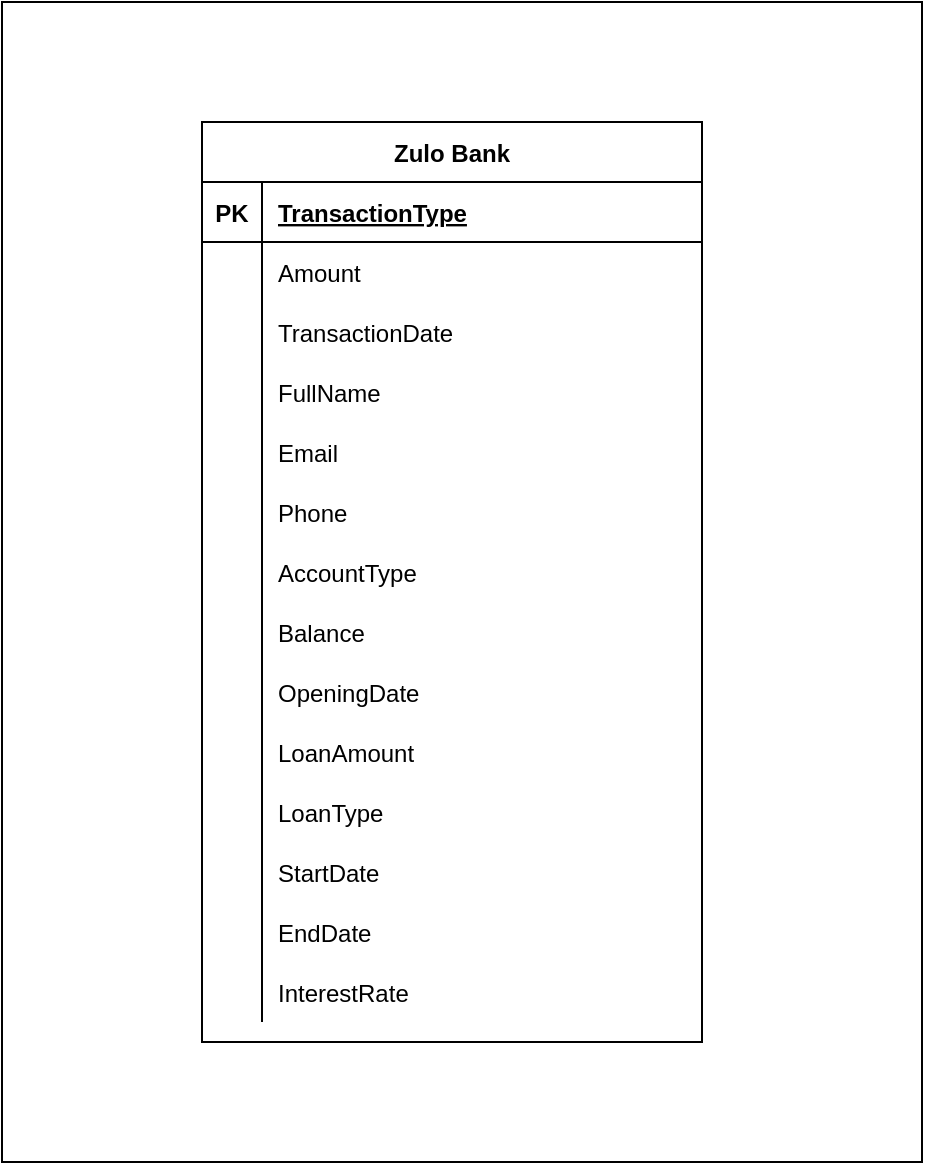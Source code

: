 <mxfile version="24.1.0" type="device" pages="3">
  <diagram id="R2lEEEUBdFMjLlhIrx00" name="zulo-dataset">
    <mxGraphModel dx="1114" dy="647" grid="1" gridSize="10" guides="1" tooltips="1" connect="1" arrows="1" fold="1" page="1" pageScale="1" pageWidth="850" pageHeight="1100" math="0" shadow="0" extFonts="Permanent Marker^https://fonts.googleapis.com/css?family=Permanent+Marker">
      <root>
        <mxCell id="0" />
        <mxCell id="1" parent="0" />
        <mxCell id="qKDO_kpCctqJ0hNnBfgy-1" value="" style="rounded=0;whiteSpace=wrap;html=1;" vertex="1" parent="1">
          <mxGeometry x="210" y="150" width="460" height="580" as="geometry" />
        </mxCell>
        <mxCell id="C-vyLk0tnHw3VtMMgP7b-23" value="Zulo Bank" style="shape=table;startSize=30;container=1;collapsible=1;childLayout=tableLayout;fixedRows=1;rowLines=0;fontStyle=1;align=center;resizeLast=1;" parent="1" vertex="1">
          <mxGeometry x="310" y="210" width="250" height="460" as="geometry" />
        </mxCell>
        <mxCell id="C-vyLk0tnHw3VtMMgP7b-24" value="" style="shape=partialRectangle;collapsible=0;dropTarget=0;pointerEvents=0;fillColor=none;points=[[0,0.5],[1,0.5]];portConstraint=eastwest;top=0;left=0;right=0;bottom=1;" parent="C-vyLk0tnHw3VtMMgP7b-23" vertex="1">
          <mxGeometry y="30" width="250" height="30" as="geometry" />
        </mxCell>
        <mxCell id="C-vyLk0tnHw3VtMMgP7b-25" value="PK" style="shape=partialRectangle;overflow=hidden;connectable=0;fillColor=none;top=0;left=0;bottom=0;right=0;fontStyle=1;" parent="C-vyLk0tnHw3VtMMgP7b-24" vertex="1">
          <mxGeometry width="30" height="30" as="geometry">
            <mxRectangle width="30" height="30" as="alternateBounds" />
          </mxGeometry>
        </mxCell>
        <mxCell id="C-vyLk0tnHw3VtMMgP7b-26" value="TransactionType" style="shape=partialRectangle;overflow=hidden;connectable=0;fillColor=none;top=0;left=0;bottom=0;right=0;align=left;spacingLeft=6;fontStyle=5;" parent="C-vyLk0tnHw3VtMMgP7b-24" vertex="1">
          <mxGeometry x="30" width="220" height="30" as="geometry">
            <mxRectangle width="220" height="30" as="alternateBounds" />
          </mxGeometry>
        </mxCell>
        <mxCell id="C-vyLk0tnHw3VtMMgP7b-27" value="" style="shape=partialRectangle;collapsible=0;dropTarget=0;pointerEvents=0;fillColor=none;points=[[0,0.5],[1,0.5]];portConstraint=eastwest;top=0;left=0;right=0;bottom=0;" parent="C-vyLk0tnHw3VtMMgP7b-23" vertex="1">
          <mxGeometry y="60" width="250" height="30" as="geometry" />
        </mxCell>
        <mxCell id="C-vyLk0tnHw3VtMMgP7b-28" value="" style="shape=partialRectangle;overflow=hidden;connectable=0;fillColor=none;top=0;left=0;bottom=0;right=0;" parent="C-vyLk0tnHw3VtMMgP7b-27" vertex="1">
          <mxGeometry width="30" height="30" as="geometry">
            <mxRectangle width="30" height="30" as="alternateBounds" />
          </mxGeometry>
        </mxCell>
        <mxCell id="C-vyLk0tnHw3VtMMgP7b-29" value="Amount" style="shape=partialRectangle;overflow=hidden;connectable=0;fillColor=none;top=0;left=0;bottom=0;right=0;align=left;spacingLeft=6;" parent="C-vyLk0tnHw3VtMMgP7b-27" vertex="1">
          <mxGeometry x="30" width="220" height="30" as="geometry">
            <mxRectangle width="220" height="30" as="alternateBounds" />
          </mxGeometry>
        </mxCell>
        <mxCell id="xhh4Ipw2o3blu4eF7pOI-22" style="shape=partialRectangle;collapsible=0;dropTarget=0;pointerEvents=0;fillColor=none;points=[[0,0.5],[1,0.5]];portConstraint=eastwest;top=0;left=0;right=0;bottom=0;" vertex="1" parent="C-vyLk0tnHw3VtMMgP7b-23">
          <mxGeometry y="90" width="250" height="30" as="geometry" />
        </mxCell>
        <mxCell id="xhh4Ipw2o3blu4eF7pOI-23" style="shape=partialRectangle;overflow=hidden;connectable=0;fillColor=none;top=0;left=0;bottom=0;right=0;" vertex="1" parent="xhh4Ipw2o3blu4eF7pOI-22">
          <mxGeometry width="30" height="30" as="geometry">
            <mxRectangle width="30" height="30" as="alternateBounds" />
          </mxGeometry>
        </mxCell>
        <mxCell id="xhh4Ipw2o3blu4eF7pOI-24" value="TransactionDate" style="shape=partialRectangle;overflow=hidden;connectable=0;fillColor=none;top=0;left=0;bottom=0;right=0;align=left;spacingLeft=6;" vertex="1" parent="xhh4Ipw2o3blu4eF7pOI-22">
          <mxGeometry x="30" width="220" height="30" as="geometry">
            <mxRectangle width="220" height="30" as="alternateBounds" />
          </mxGeometry>
        </mxCell>
        <mxCell id="xhh4Ipw2o3blu4eF7pOI-19" style="shape=partialRectangle;collapsible=0;dropTarget=0;pointerEvents=0;fillColor=none;points=[[0,0.5],[1,0.5]];portConstraint=eastwest;top=0;left=0;right=0;bottom=0;" vertex="1" parent="C-vyLk0tnHw3VtMMgP7b-23">
          <mxGeometry y="120" width="250" height="30" as="geometry" />
        </mxCell>
        <mxCell id="xhh4Ipw2o3blu4eF7pOI-20" style="shape=partialRectangle;overflow=hidden;connectable=0;fillColor=none;top=0;left=0;bottom=0;right=0;" vertex="1" parent="xhh4Ipw2o3blu4eF7pOI-19">
          <mxGeometry width="30" height="30" as="geometry">
            <mxRectangle width="30" height="30" as="alternateBounds" />
          </mxGeometry>
        </mxCell>
        <mxCell id="xhh4Ipw2o3blu4eF7pOI-21" value="FullName" style="shape=partialRectangle;overflow=hidden;connectable=0;fillColor=none;top=0;left=0;bottom=0;right=0;align=left;spacingLeft=6;" vertex="1" parent="xhh4Ipw2o3blu4eF7pOI-19">
          <mxGeometry x="30" width="220" height="30" as="geometry">
            <mxRectangle width="220" height="30" as="alternateBounds" />
          </mxGeometry>
        </mxCell>
        <mxCell id="xhh4Ipw2o3blu4eF7pOI-16" style="shape=partialRectangle;collapsible=0;dropTarget=0;pointerEvents=0;fillColor=none;points=[[0,0.5],[1,0.5]];portConstraint=eastwest;top=0;left=0;right=0;bottom=0;" vertex="1" parent="C-vyLk0tnHw3VtMMgP7b-23">
          <mxGeometry y="150" width="250" height="30" as="geometry" />
        </mxCell>
        <mxCell id="xhh4Ipw2o3blu4eF7pOI-17" style="shape=partialRectangle;overflow=hidden;connectable=0;fillColor=none;top=0;left=0;bottom=0;right=0;" vertex="1" parent="xhh4Ipw2o3blu4eF7pOI-16">
          <mxGeometry width="30" height="30" as="geometry">
            <mxRectangle width="30" height="30" as="alternateBounds" />
          </mxGeometry>
        </mxCell>
        <mxCell id="xhh4Ipw2o3blu4eF7pOI-18" value="Email" style="shape=partialRectangle;overflow=hidden;connectable=0;fillColor=none;top=0;left=0;bottom=0;right=0;align=left;spacingLeft=6;" vertex="1" parent="xhh4Ipw2o3blu4eF7pOI-16">
          <mxGeometry x="30" width="220" height="30" as="geometry">
            <mxRectangle width="220" height="30" as="alternateBounds" />
          </mxGeometry>
        </mxCell>
        <mxCell id="xhh4Ipw2o3blu4eF7pOI-13" style="shape=partialRectangle;collapsible=0;dropTarget=0;pointerEvents=0;fillColor=none;points=[[0,0.5],[1,0.5]];portConstraint=eastwest;top=0;left=0;right=0;bottom=0;" vertex="1" parent="C-vyLk0tnHw3VtMMgP7b-23">
          <mxGeometry y="180" width="250" height="30" as="geometry" />
        </mxCell>
        <mxCell id="xhh4Ipw2o3blu4eF7pOI-14" style="shape=partialRectangle;overflow=hidden;connectable=0;fillColor=none;top=0;left=0;bottom=0;right=0;" vertex="1" parent="xhh4Ipw2o3blu4eF7pOI-13">
          <mxGeometry width="30" height="30" as="geometry">
            <mxRectangle width="30" height="30" as="alternateBounds" />
          </mxGeometry>
        </mxCell>
        <mxCell id="xhh4Ipw2o3blu4eF7pOI-15" value="Phone" style="shape=partialRectangle;overflow=hidden;connectable=0;fillColor=none;top=0;left=0;bottom=0;right=0;align=left;spacingLeft=6;" vertex="1" parent="xhh4Ipw2o3blu4eF7pOI-13">
          <mxGeometry x="30" width="220" height="30" as="geometry">
            <mxRectangle width="220" height="30" as="alternateBounds" />
          </mxGeometry>
        </mxCell>
        <mxCell id="xhh4Ipw2o3blu4eF7pOI-10" style="shape=partialRectangle;collapsible=0;dropTarget=0;pointerEvents=0;fillColor=none;points=[[0,0.5],[1,0.5]];portConstraint=eastwest;top=0;left=0;right=0;bottom=0;" vertex="1" parent="C-vyLk0tnHw3VtMMgP7b-23">
          <mxGeometry y="210" width="250" height="30" as="geometry" />
        </mxCell>
        <mxCell id="xhh4Ipw2o3blu4eF7pOI-11" style="shape=partialRectangle;overflow=hidden;connectable=0;fillColor=none;top=0;left=0;bottom=0;right=0;" vertex="1" parent="xhh4Ipw2o3blu4eF7pOI-10">
          <mxGeometry width="30" height="30" as="geometry">
            <mxRectangle width="30" height="30" as="alternateBounds" />
          </mxGeometry>
        </mxCell>
        <mxCell id="xhh4Ipw2o3blu4eF7pOI-12" value="AccountType" style="shape=partialRectangle;overflow=hidden;connectable=0;fillColor=none;top=0;left=0;bottom=0;right=0;align=left;spacingLeft=6;" vertex="1" parent="xhh4Ipw2o3blu4eF7pOI-10">
          <mxGeometry x="30" width="220" height="30" as="geometry">
            <mxRectangle width="220" height="30" as="alternateBounds" />
          </mxGeometry>
        </mxCell>
        <mxCell id="xhh4Ipw2o3blu4eF7pOI-7" style="shape=partialRectangle;collapsible=0;dropTarget=0;pointerEvents=0;fillColor=none;points=[[0,0.5],[1,0.5]];portConstraint=eastwest;top=0;left=0;right=0;bottom=0;" vertex="1" parent="C-vyLk0tnHw3VtMMgP7b-23">
          <mxGeometry y="240" width="250" height="30" as="geometry" />
        </mxCell>
        <mxCell id="xhh4Ipw2o3blu4eF7pOI-8" style="shape=partialRectangle;overflow=hidden;connectable=0;fillColor=none;top=0;left=0;bottom=0;right=0;" vertex="1" parent="xhh4Ipw2o3blu4eF7pOI-7">
          <mxGeometry width="30" height="30" as="geometry">
            <mxRectangle width="30" height="30" as="alternateBounds" />
          </mxGeometry>
        </mxCell>
        <mxCell id="xhh4Ipw2o3blu4eF7pOI-9" value="Balance" style="shape=partialRectangle;overflow=hidden;connectable=0;fillColor=none;top=0;left=0;bottom=0;right=0;align=left;spacingLeft=6;" vertex="1" parent="xhh4Ipw2o3blu4eF7pOI-7">
          <mxGeometry x="30" width="220" height="30" as="geometry">
            <mxRectangle width="220" height="30" as="alternateBounds" />
          </mxGeometry>
        </mxCell>
        <mxCell id="xhh4Ipw2o3blu4eF7pOI-4" style="shape=partialRectangle;collapsible=0;dropTarget=0;pointerEvents=0;fillColor=none;points=[[0,0.5],[1,0.5]];portConstraint=eastwest;top=0;left=0;right=0;bottom=0;" vertex="1" parent="C-vyLk0tnHw3VtMMgP7b-23">
          <mxGeometry y="270" width="250" height="30" as="geometry" />
        </mxCell>
        <mxCell id="xhh4Ipw2o3blu4eF7pOI-5" style="shape=partialRectangle;overflow=hidden;connectable=0;fillColor=none;top=0;left=0;bottom=0;right=0;" vertex="1" parent="xhh4Ipw2o3blu4eF7pOI-4">
          <mxGeometry width="30" height="30" as="geometry">
            <mxRectangle width="30" height="30" as="alternateBounds" />
          </mxGeometry>
        </mxCell>
        <mxCell id="xhh4Ipw2o3blu4eF7pOI-6" value="OpeningDate" style="shape=partialRectangle;overflow=hidden;connectable=0;fillColor=none;top=0;left=0;bottom=0;right=0;align=left;spacingLeft=6;" vertex="1" parent="xhh4Ipw2o3blu4eF7pOI-4">
          <mxGeometry x="30" width="220" height="30" as="geometry">
            <mxRectangle width="220" height="30" as="alternateBounds" />
          </mxGeometry>
        </mxCell>
        <mxCell id="xhh4Ipw2o3blu4eF7pOI-1" style="shape=partialRectangle;collapsible=0;dropTarget=0;pointerEvents=0;fillColor=none;points=[[0,0.5],[1,0.5]];portConstraint=eastwest;top=0;left=0;right=0;bottom=0;" vertex="1" parent="C-vyLk0tnHw3VtMMgP7b-23">
          <mxGeometry y="300" width="250" height="30" as="geometry" />
        </mxCell>
        <mxCell id="xhh4Ipw2o3blu4eF7pOI-2" style="shape=partialRectangle;overflow=hidden;connectable=0;fillColor=none;top=0;left=0;bottom=0;right=0;" vertex="1" parent="xhh4Ipw2o3blu4eF7pOI-1">
          <mxGeometry width="30" height="30" as="geometry">
            <mxRectangle width="30" height="30" as="alternateBounds" />
          </mxGeometry>
        </mxCell>
        <mxCell id="xhh4Ipw2o3blu4eF7pOI-3" value="LoanAmount" style="shape=partialRectangle;overflow=hidden;connectable=0;fillColor=none;top=0;left=0;bottom=0;right=0;align=left;spacingLeft=6;" vertex="1" parent="xhh4Ipw2o3blu4eF7pOI-1">
          <mxGeometry x="30" width="220" height="30" as="geometry">
            <mxRectangle width="220" height="30" as="alternateBounds" />
          </mxGeometry>
        </mxCell>
        <mxCell id="xhh4Ipw2o3blu4eF7pOI-31" style="shape=partialRectangle;collapsible=0;dropTarget=0;pointerEvents=0;fillColor=none;points=[[0,0.5],[1,0.5]];portConstraint=eastwest;top=0;left=0;right=0;bottom=0;" vertex="1" parent="C-vyLk0tnHw3VtMMgP7b-23">
          <mxGeometry y="330" width="250" height="30" as="geometry" />
        </mxCell>
        <mxCell id="xhh4Ipw2o3blu4eF7pOI-32" style="shape=partialRectangle;overflow=hidden;connectable=0;fillColor=none;top=0;left=0;bottom=0;right=0;" vertex="1" parent="xhh4Ipw2o3blu4eF7pOI-31">
          <mxGeometry width="30" height="30" as="geometry">
            <mxRectangle width="30" height="30" as="alternateBounds" />
          </mxGeometry>
        </mxCell>
        <mxCell id="xhh4Ipw2o3blu4eF7pOI-33" value="LoanType" style="shape=partialRectangle;overflow=hidden;connectable=0;fillColor=none;top=0;left=0;bottom=0;right=0;align=left;spacingLeft=6;" vertex="1" parent="xhh4Ipw2o3blu4eF7pOI-31">
          <mxGeometry x="30" width="220" height="30" as="geometry">
            <mxRectangle width="220" height="30" as="alternateBounds" />
          </mxGeometry>
        </mxCell>
        <mxCell id="xhh4Ipw2o3blu4eF7pOI-28" style="shape=partialRectangle;collapsible=0;dropTarget=0;pointerEvents=0;fillColor=none;points=[[0,0.5],[1,0.5]];portConstraint=eastwest;top=0;left=0;right=0;bottom=0;" vertex="1" parent="C-vyLk0tnHw3VtMMgP7b-23">
          <mxGeometry y="360" width="250" height="30" as="geometry" />
        </mxCell>
        <mxCell id="xhh4Ipw2o3blu4eF7pOI-29" style="shape=partialRectangle;overflow=hidden;connectable=0;fillColor=none;top=0;left=0;bottom=0;right=0;" vertex="1" parent="xhh4Ipw2o3blu4eF7pOI-28">
          <mxGeometry width="30" height="30" as="geometry">
            <mxRectangle width="30" height="30" as="alternateBounds" />
          </mxGeometry>
        </mxCell>
        <mxCell id="xhh4Ipw2o3blu4eF7pOI-30" value="StartDate" style="shape=partialRectangle;overflow=hidden;connectable=0;fillColor=none;top=0;left=0;bottom=0;right=0;align=left;spacingLeft=6;" vertex="1" parent="xhh4Ipw2o3blu4eF7pOI-28">
          <mxGeometry x="30" width="220" height="30" as="geometry">
            <mxRectangle width="220" height="30" as="alternateBounds" />
          </mxGeometry>
        </mxCell>
        <mxCell id="xhh4Ipw2o3blu4eF7pOI-34" style="shape=partialRectangle;collapsible=0;dropTarget=0;pointerEvents=0;fillColor=none;points=[[0,0.5],[1,0.5]];portConstraint=eastwest;top=0;left=0;right=0;bottom=0;" vertex="1" parent="C-vyLk0tnHw3VtMMgP7b-23">
          <mxGeometry y="390" width="250" height="30" as="geometry" />
        </mxCell>
        <mxCell id="xhh4Ipw2o3blu4eF7pOI-35" style="shape=partialRectangle;overflow=hidden;connectable=0;fillColor=none;top=0;left=0;bottom=0;right=0;" vertex="1" parent="xhh4Ipw2o3blu4eF7pOI-34">
          <mxGeometry width="30" height="30" as="geometry">
            <mxRectangle width="30" height="30" as="alternateBounds" />
          </mxGeometry>
        </mxCell>
        <mxCell id="xhh4Ipw2o3blu4eF7pOI-36" value="EndDate" style="shape=partialRectangle;overflow=hidden;connectable=0;fillColor=none;top=0;left=0;bottom=0;right=0;align=left;spacingLeft=6;" vertex="1" parent="xhh4Ipw2o3blu4eF7pOI-34">
          <mxGeometry x="30" width="220" height="30" as="geometry">
            <mxRectangle width="220" height="30" as="alternateBounds" />
          </mxGeometry>
        </mxCell>
        <mxCell id="xhh4Ipw2o3blu4eF7pOI-25" style="shape=partialRectangle;collapsible=0;dropTarget=0;pointerEvents=0;fillColor=none;points=[[0,0.5],[1,0.5]];portConstraint=eastwest;top=0;left=0;right=0;bottom=0;" vertex="1" parent="C-vyLk0tnHw3VtMMgP7b-23">
          <mxGeometry y="420" width="250" height="30" as="geometry" />
        </mxCell>
        <mxCell id="xhh4Ipw2o3blu4eF7pOI-26" style="shape=partialRectangle;overflow=hidden;connectable=0;fillColor=none;top=0;left=0;bottom=0;right=0;" vertex="1" parent="xhh4Ipw2o3blu4eF7pOI-25">
          <mxGeometry width="30" height="30" as="geometry">
            <mxRectangle width="30" height="30" as="alternateBounds" />
          </mxGeometry>
        </mxCell>
        <mxCell id="xhh4Ipw2o3blu4eF7pOI-27" value="InterestRate" style="shape=partialRectangle;overflow=hidden;connectable=0;fillColor=none;top=0;left=0;bottom=0;right=0;align=left;spacingLeft=6;" vertex="1" parent="xhh4Ipw2o3blu4eF7pOI-25">
          <mxGeometry x="30" width="220" height="30" as="geometry">
            <mxRectangle width="220" height="30" as="alternateBounds" />
          </mxGeometry>
        </mxCell>
      </root>
    </mxGraphModel>
  </diagram>
  <diagram id="OrEqKVMVQsQtdkMCblmT" name="star-2NF">
    <mxGraphModel dx="1300" dy="755" grid="1" gridSize="10" guides="1" tooltips="1" connect="1" arrows="1" fold="1" page="1" pageScale="1" pageWidth="1100" pageHeight="850" math="0" shadow="0">
      <root>
        <mxCell id="0" />
        <mxCell id="1" parent="0" />
        <mxCell id="wXSI8M2jfjzC7WvH7umD-1" value="" style="rounded=0;whiteSpace=wrap;html=1;" vertex="1" parent="1">
          <mxGeometry x="40" y="70" width="1030" height="620" as="geometry" />
        </mxCell>
        <mxCell id="iV1oPt2MPqGeUOjQH2x1-44" value="Customers" style="shape=table;startSize=30;container=1;collapsible=1;childLayout=tableLayout;fixedRows=1;rowLines=0;fontStyle=1;align=center;resizeLast=1;fillColor=#FFFF33;" vertex="1" parent="1">
          <mxGeometry x="66" y="187" width="250" height="155" as="geometry" />
        </mxCell>
        <mxCell id="iV1oPt2MPqGeUOjQH2x1-45" value="" style="shape=partialRectangle;collapsible=0;dropTarget=0;pointerEvents=0;fillColor=none;points=[[0,0.5],[1,0.5]];portConstraint=eastwest;top=0;left=0;right=0;bottom=1;" vertex="1" parent="iV1oPt2MPqGeUOjQH2x1-44">
          <mxGeometry y="30" width="250" height="30" as="geometry" />
        </mxCell>
        <mxCell id="iV1oPt2MPqGeUOjQH2x1-46" value="PK" style="shape=partialRectangle;overflow=hidden;connectable=0;fillColor=none;top=0;left=0;bottom=0;right=0;fontStyle=1;" vertex="1" parent="iV1oPt2MPqGeUOjQH2x1-45">
          <mxGeometry width="30" height="30" as="geometry">
            <mxRectangle width="30" height="30" as="alternateBounds" />
          </mxGeometry>
        </mxCell>
        <mxCell id="iV1oPt2MPqGeUOjQH2x1-47" value="customer_id" style="shape=partialRectangle;overflow=hidden;connectable=0;fillColor=none;top=0;left=0;bottom=0;right=0;align=left;spacingLeft=6;fontStyle=5;" vertex="1" parent="iV1oPt2MPqGeUOjQH2x1-45">
          <mxGeometry x="30" width="220" height="30" as="geometry">
            <mxRectangle width="220" height="30" as="alternateBounds" />
          </mxGeometry>
        </mxCell>
        <mxCell id="iV1oPt2MPqGeUOjQH2x1-54" style="shape=partialRectangle;collapsible=0;dropTarget=0;pointerEvents=0;fillColor=none;points=[[0,0.5],[1,0.5]];portConstraint=eastwest;top=0;left=0;right=0;bottom=0;" vertex="1" parent="iV1oPt2MPqGeUOjQH2x1-44">
          <mxGeometry y="60" width="250" height="30" as="geometry" />
        </mxCell>
        <mxCell id="iV1oPt2MPqGeUOjQH2x1-55" style="shape=partialRectangle;overflow=hidden;connectable=0;fillColor=none;top=0;left=0;bottom=0;right=0;" vertex="1" parent="iV1oPt2MPqGeUOjQH2x1-54">
          <mxGeometry width="30" height="30" as="geometry">
            <mxRectangle width="30" height="30" as="alternateBounds" />
          </mxGeometry>
        </mxCell>
        <mxCell id="iV1oPt2MPqGeUOjQH2x1-56" value="FullName" style="shape=partialRectangle;overflow=hidden;connectable=0;fillColor=none;top=0;left=0;bottom=0;right=0;align=left;spacingLeft=6;" vertex="1" parent="iV1oPt2MPqGeUOjQH2x1-54">
          <mxGeometry x="30" width="220" height="30" as="geometry">
            <mxRectangle width="220" height="30" as="alternateBounds" />
          </mxGeometry>
        </mxCell>
        <mxCell id="iV1oPt2MPqGeUOjQH2x1-57" style="shape=partialRectangle;collapsible=0;dropTarget=0;pointerEvents=0;fillColor=none;points=[[0,0.5],[1,0.5]];portConstraint=eastwest;top=0;left=0;right=0;bottom=0;" vertex="1" parent="iV1oPt2MPqGeUOjQH2x1-44">
          <mxGeometry y="90" width="250" height="30" as="geometry" />
        </mxCell>
        <mxCell id="iV1oPt2MPqGeUOjQH2x1-58" style="shape=partialRectangle;overflow=hidden;connectable=0;fillColor=none;top=0;left=0;bottom=0;right=0;" vertex="1" parent="iV1oPt2MPqGeUOjQH2x1-57">
          <mxGeometry width="30" height="30" as="geometry">
            <mxRectangle width="30" height="30" as="alternateBounds" />
          </mxGeometry>
        </mxCell>
        <mxCell id="iV1oPt2MPqGeUOjQH2x1-59" value="Email" style="shape=partialRectangle;overflow=hidden;connectable=0;fillColor=none;top=0;left=0;bottom=0;right=0;align=left;spacingLeft=6;" vertex="1" parent="iV1oPt2MPqGeUOjQH2x1-57">
          <mxGeometry x="30" width="220" height="30" as="geometry">
            <mxRectangle width="220" height="30" as="alternateBounds" />
          </mxGeometry>
        </mxCell>
        <mxCell id="iV1oPt2MPqGeUOjQH2x1-60" style="shape=partialRectangle;collapsible=0;dropTarget=0;pointerEvents=0;fillColor=none;points=[[0,0.5],[1,0.5]];portConstraint=eastwest;top=0;left=0;right=0;bottom=0;" vertex="1" parent="iV1oPt2MPqGeUOjQH2x1-44">
          <mxGeometry y="120" width="250" height="30" as="geometry" />
        </mxCell>
        <mxCell id="iV1oPt2MPqGeUOjQH2x1-61" style="shape=partialRectangle;overflow=hidden;connectable=0;fillColor=none;top=0;left=0;bottom=0;right=0;" vertex="1" parent="iV1oPt2MPqGeUOjQH2x1-60">
          <mxGeometry width="30" height="30" as="geometry">
            <mxRectangle width="30" height="30" as="alternateBounds" />
          </mxGeometry>
        </mxCell>
        <mxCell id="iV1oPt2MPqGeUOjQH2x1-62" value="Phone" style="shape=partialRectangle;overflow=hidden;connectable=0;fillColor=none;top=0;left=0;bottom=0;right=0;align=left;spacingLeft=6;" vertex="1" parent="iV1oPt2MPqGeUOjQH2x1-60">
          <mxGeometry x="30" width="220" height="30" as="geometry">
            <mxRectangle width="220" height="30" as="alternateBounds" />
          </mxGeometry>
        </mxCell>
        <mxCell id="iV1oPt2MPqGeUOjQH2x1-87" value="Accounts" style="shape=table;startSize=30;container=1;collapsible=1;childLayout=tableLayout;fixedRows=1;rowLines=0;fontStyle=1;align=center;resizeLast=1;fillColor=#FFFF33;" vertex="1" parent="1">
          <mxGeometry x="66" y="372" width="250" height="160" as="geometry" />
        </mxCell>
        <mxCell id="iV1oPt2MPqGeUOjQH2x1-88" value="" style="shape=partialRectangle;collapsible=0;dropTarget=0;pointerEvents=0;fillColor=none;points=[[0,0.5],[1,0.5]];portConstraint=eastwest;top=0;left=0;right=0;bottom=1;" vertex="1" parent="iV1oPt2MPqGeUOjQH2x1-87">
          <mxGeometry y="30" width="250" height="30" as="geometry" />
        </mxCell>
        <mxCell id="iV1oPt2MPqGeUOjQH2x1-89" value="PK" style="shape=partialRectangle;overflow=hidden;connectable=0;fillColor=none;top=0;left=0;bottom=0;right=0;fontStyle=1;" vertex="1" parent="iV1oPt2MPqGeUOjQH2x1-88">
          <mxGeometry width="30" height="30" as="geometry">
            <mxRectangle width="30" height="30" as="alternateBounds" />
          </mxGeometry>
        </mxCell>
        <mxCell id="iV1oPt2MPqGeUOjQH2x1-90" value="account_id" style="shape=partialRectangle;overflow=hidden;connectable=0;fillColor=none;top=0;left=0;bottom=0;right=0;align=left;spacingLeft=6;fontStyle=5;" vertex="1" parent="iV1oPt2MPqGeUOjQH2x1-88">
          <mxGeometry x="30" width="220" height="30" as="geometry">
            <mxRectangle width="220" height="30" as="alternateBounds" />
          </mxGeometry>
        </mxCell>
        <mxCell id="iV1oPt2MPqGeUOjQH2x1-106" style="shape=partialRectangle;collapsible=0;dropTarget=0;pointerEvents=0;fillColor=none;points=[[0,0.5],[1,0.5]];portConstraint=eastwest;top=0;left=0;right=0;bottom=0;" vertex="1" parent="iV1oPt2MPqGeUOjQH2x1-87">
          <mxGeometry y="60" width="250" height="30" as="geometry" />
        </mxCell>
        <mxCell id="iV1oPt2MPqGeUOjQH2x1-107" style="shape=partialRectangle;overflow=hidden;connectable=0;fillColor=none;top=0;left=0;bottom=0;right=0;" vertex="1" parent="iV1oPt2MPqGeUOjQH2x1-106">
          <mxGeometry width="30" height="30" as="geometry">
            <mxRectangle width="30" height="30" as="alternateBounds" />
          </mxGeometry>
        </mxCell>
        <mxCell id="iV1oPt2MPqGeUOjQH2x1-108" value="AccountType" style="shape=partialRectangle;overflow=hidden;connectable=0;fillColor=none;top=0;left=0;bottom=0;right=0;align=left;spacingLeft=6;" vertex="1" parent="iV1oPt2MPqGeUOjQH2x1-106">
          <mxGeometry x="30" width="220" height="30" as="geometry">
            <mxRectangle width="220" height="30" as="alternateBounds" />
          </mxGeometry>
        </mxCell>
        <mxCell id="iV1oPt2MPqGeUOjQH2x1-109" style="shape=partialRectangle;collapsible=0;dropTarget=0;pointerEvents=0;fillColor=none;points=[[0,0.5],[1,0.5]];portConstraint=eastwest;top=0;left=0;right=0;bottom=0;" vertex="1" parent="iV1oPt2MPqGeUOjQH2x1-87">
          <mxGeometry y="90" width="250" height="30" as="geometry" />
        </mxCell>
        <mxCell id="iV1oPt2MPqGeUOjQH2x1-110" style="shape=partialRectangle;overflow=hidden;connectable=0;fillColor=none;top=0;left=0;bottom=0;right=0;" vertex="1" parent="iV1oPt2MPqGeUOjQH2x1-109">
          <mxGeometry width="30" height="30" as="geometry">
            <mxRectangle width="30" height="30" as="alternateBounds" />
          </mxGeometry>
        </mxCell>
        <mxCell id="iV1oPt2MPqGeUOjQH2x1-111" value="Balance" style="shape=partialRectangle;overflow=hidden;connectable=0;fillColor=none;top=0;left=0;bottom=0;right=0;align=left;spacingLeft=6;" vertex="1" parent="iV1oPt2MPqGeUOjQH2x1-109">
          <mxGeometry x="30" width="220" height="30" as="geometry">
            <mxRectangle width="220" height="30" as="alternateBounds" />
          </mxGeometry>
        </mxCell>
        <mxCell id="iV1oPt2MPqGeUOjQH2x1-112" style="shape=partialRectangle;collapsible=0;dropTarget=0;pointerEvents=0;fillColor=none;points=[[0,0.5],[1,0.5]];portConstraint=eastwest;top=0;left=0;right=0;bottom=0;" vertex="1" parent="iV1oPt2MPqGeUOjQH2x1-87">
          <mxGeometry y="120" width="250" height="30" as="geometry" />
        </mxCell>
        <mxCell id="iV1oPt2MPqGeUOjQH2x1-113" style="shape=partialRectangle;overflow=hidden;connectable=0;fillColor=none;top=0;left=0;bottom=0;right=0;" vertex="1" parent="iV1oPt2MPqGeUOjQH2x1-112">
          <mxGeometry width="30" height="30" as="geometry">
            <mxRectangle width="30" height="30" as="alternateBounds" />
          </mxGeometry>
        </mxCell>
        <mxCell id="iV1oPt2MPqGeUOjQH2x1-114" value="OpeningDate" style="shape=partialRectangle;overflow=hidden;connectable=0;fillColor=none;top=0;left=0;bottom=0;right=0;align=left;spacingLeft=6;" vertex="1" parent="iV1oPt2MPqGeUOjQH2x1-112">
          <mxGeometry x="30" width="220" height="30" as="geometry">
            <mxRectangle width="220" height="30" as="alternateBounds" />
          </mxGeometry>
        </mxCell>
        <mxCell id="iV1oPt2MPqGeUOjQH2x1-130" value="Transactions" style="shape=table;startSize=30;container=1;collapsible=1;childLayout=tableLayout;fixedRows=1;rowLines=0;fontStyle=1;align=center;resizeLast=1;fillColor=#FFFF33;" vertex="1" parent="1">
          <mxGeometry x="792" y="181" width="250" height="160" as="geometry" />
        </mxCell>
        <mxCell id="iV1oPt2MPqGeUOjQH2x1-131" value="" style="shape=partialRectangle;collapsible=0;dropTarget=0;pointerEvents=0;fillColor=none;points=[[0,0.5],[1,0.5]];portConstraint=eastwest;top=0;left=0;right=0;bottom=1;" vertex="1" parent="iV1oPt2MPqGeUOjQH2x1-130">
          <mxGeometry y="30" width="250" height="30" as="geometry" />
        </mxCell>
        <mxCell id="iV1oPt2MPqGeUOjQH2x1-132" value="PK" style="shape=partialRectangle;overflow=hidden;connectable=0;fillColor=none;top=0;left=0;bottom=0;right=0;fontStyle=1;" vertex="1" parent="iV1oPt2MPqGeUOjQH2x1-131">
          <mxGeometry width="30" height="30" as="geometry">
            <mxRectangle width="30" height="30" as="alternateBounds" />
          </mxGeometry>
        </mxCell>
        <mxCell id="iV1oPt2MPqGeUOjQH2x1-133" value="transaction_id" style="shape=partialRectangle;overflow=hidden;connectable=0;fillColor=none;top=0;left=0;bottom=0;right=0;align=left;spacingLeft=6;fontStyle=5;" vertex="1" parent="iV1oPt2MPqGeUOjQH2x1-131">
          <mxGeometry x="30" width="220" height="30" as="geometry">
            <mxRectangle width="220" height="30" as="alternateBounds" />
          </mxGeometry>
        </mxCell>
        <mxCell id="iV1oPt2MPqGeUOjQH2x1-134" value="" style="shape=partialRectangle;collapsible=0;dropTarget=0;pointerEvents=0;fillColor=none;points=[[0,0.5],[1,0.5]];portConstraint=eastwest;top=0;left=0;right=0;bottom=0;" vertex="1" parent="iV1oPt2MPqGeUOjQH2x1-130">
          <mxGeometry y="60" width="250" height="30" as="geometry" />
        </mxCell>
        <mxCell id="iV1oPt2MPqGeUOjQH2x1-135" value="" style="shape=partialRectangle;overflow=hidden;connectable=0;fillColor=none;top=0;left=0;bottom=0;right=0;" vertex="1" parent="iV1oPt2MPqGeUOjQH2x1-134">
          <mxGeometry width="30" height="30" as="geometry">
            <mxRectangle width="30" height="30" as="alternateBounds" />
          </mxGeometry>
        </mxCell>
        <mxCell id="iV1oPt2MPqGeUOjQH2x1-136" value="Amount" style="shape=partialRectangle;overflow=hidden;connectable=0;fillColor=none;top=0;left=0;bottom=0;right=0;align=left;spacingLeft=6;" vertex="1" parent="iV1oPt2MPqGeUOjQH2x1-134">
          <mxGeometry x="30" width="220" height="30" as="geometry">
            <mxRectangle width="220" height="30" as="alternateBounds" />
          </mxGeometry>
        </mxCell>
        <mxCell id="iV1oPt2MPqGeUOjQH2x1-173" style="shape=partialRectangle;collapsible=0;dropTarget=0;pointerEvents=0;fillColor=none;points=[[0,0.5],[1,0.5]];portConstraint=eastwest;top=0;left=0;right=0;bottom=0;" vertex="1" parent="iV1oPt2MPqGeUOjQH2x1-130">
          <mxGeometry y="90" width="250" height="30" as="geometry" />
        </mxCell>
        <mxCell id="iV1oPt2MPqGeUOjQH2x1-174" style="shape=partialRectangle;overflow=hidden;connectable=0;fillColor=none;top=0;left=0;bottom=0;right=0;" vertex="1" parent="iV1oPt2MPqGeUOjQH2x1-173">
          <mxGeometry width="30" height="30" as="geometry">
            <mxRectangle width="30" height="30" as="alternateBounds" />
          </mxGeometry>
        </mxCell>
        <mxCell id="iV1oPt2MPqGeUOjQH2x1-175" value="TransactionType" style="shape=partialRectangle;overflow=hidden;connectable=0;fillColor=none;top=0;left=0;bottom=0;right=0;align=left;spacingLeft=6;" vertex="1" parent="iV1oPt2MPqGeUOjQH2x1-173">
          <mxGeometry x="30" width="220" height="30" as="geometry">
            <mxRectangle width="220" height="30" as="alternateBounds" />
          </mxGeometry>
        </mxCell>
        <mxCell id="iV1oPt2MPqGeUOjQH2x1-137" style="shape=partialRectangle;collapsible=0;dropTarget=0;pointerEvents=0;fillColor=none;points=[[0,0.5],[1,0.5]];portConstraint=eastwest;top=0;left=0;right=0;bottom=0;" vertex="1" parent="iV1oPt2MPqGeUOjQH2x1-130">
          <mxGeometry y="120" width="250" height="30" as="geometry" />
        </mxCell>
        <mxCell id="iV1oPt2MPqGeUOjQH2x1-138" style="shape=partialRectangle;overflow=hidden;connectable=0;fillColor=none;top=0;left=0;bottom=0;right=0;" vertex="1" parent="iV1oPt2MPqGeUOjQH2x1-137">
          <mxGeometry width="30" height="30" as="geometry">
            <mxRectangle width="30" height="30" as="alternateBounds" />
          </mxGeometry>
        </mxCell>
        <mxCell id="iV1oPt2MPqGeUOjQH2x1-139" value="TransactionDate" style="shape=partialRectangle;overflow=hidden;connectable=0;fillColor=none;top=0;left=0;bottom=0;right=0;align=left;spacingLeft=6;" vertex="1" parent="iV1oPt2MPqGeUOjQH2x1-137">
          <mxGeometry x="30" width="220" height="30" as="geometry">
            <mxRectangle width="220" height="30" as="alternateBounds" />
          </mxGeometry>
        </mxCell>
        <mxCell id="iV1oPt2MPqGeUOjQH2x1-176" value="Loans" style="shape=table;startSize=30;container=1;collapsible=1;childLayout=tableLayout;fixedRows=1;rowLines=0;fontStyle=1;align=center;resizeLast=1;fillColor=#FFFF33;" vertex="1" parent="1">
          <mxGeometry x="793" y="372" width="250" height="220" as="geometry" />
        </mxCell>
        <mxCell id="iV1oPt2MPqGeUOjQH2x1-177" value="" style="shape=partialRectangle;collapsible=0;dropTarget=0;pointerEvents=0;fillColor=none;points=[[0,0.5],[1,0.5]];portConstraint=eastwest;top=0;left=0;right=0;bottom=1;" vertex="1" parent="iV1oPt2MPqGeUOjQH2x1-176">
          <mxGeometry y="30" width="250" height="30" as="geometry" />
        </mxCell>
        <mxCell id="iV1oPt2MPqGeUOjQH2x1-178" value="PK" style="shape=partialRectangle;overflow=hidden;connectable=0;fillColor=none;top=0;left=0;bottom=0;right=0;fontStyle=1;" vertex="1" parent="iV1oPt2MPqGeUOjQH2x1-177">
          <mxGeometry width="30" height="30" as="geometry">
            <mxRectangle width="30" height="30" as="alternateBounds" />
          </mxGeometry>
        </mxCell>
        <mxCell id="iV1oPt2MPqGeUOjQH2x1-179" value="loan_id" style="shape=partialRectangle;overflow=hidden;connectable=0;fillColor=none;top=0;left=0;bottom=0;right=0;align=left;spacingLeft=6;fontStyle=5;" vertex="1" parent="iV1oPt2MPqGeUOjQH2x1-177">
          <mxGeometry x="30" width="220" height="30" as="geometry">
            <mxRectangle width="220" height="30" as="alternateBounds" />
          </mxGeometry>
        </mxCell>
        <mxCell id="iV1oPt2MPqGeUOjQH2x1-204" style="shape=partialRectangle;collapsible=0;dropTarget=0;pointerEvents=0;fillColor=none;points=[[0,0.5],[1,0.5]];portConstraint=eastwest;top=0;left=0;right=0;bottom=0;" vertex="1" parent="iV1oPt2MPqGeUOjQH2x1-176">
          <mxGeometry y="60" width="250" height="30" as="geometry" />
        </mxCell>
        <mxCell id="iV1oPt2MPqGeUOjQH2x1-205" style="shape=partialRectangle;overflow=hidden;connectable=0;fillColor=none;top=0;left=0;bottom=0;right=0;" vertex="1" parent="iV1oPt2MPqGeUOjQH2x1-204">
          <mxGeometry width="30" height="30" as="geometry">
            <mxRectangle width="30" height="30" as="alternateBounds" />
          </mxGeometry>
        </mxCell>
        <mxCell id="iV1oPt2MPqGeUOjQH2x1-206" value="LoanAmount" style="shape=partialRectangle;overflow=hidden;connectable=0;fillColor=none;top=0;left=0;bottom=0;right=0;align=left;spacingLeft=6;" vertex="1" parent="iV1oPt2MPqGeUOjQH2x1-204">
          <mxGeometry x="30" width="220" height="30" as="geometry">
            <mxRectangle width="220" height="30" as="alternateBounds" />
          </mxGeometry>
        </mxCell>
        <mxCell id="iV1oPt2MPqGeUOjQH2x1-207" style="shape=partialRectangle;collapsible=0;dropTarget=0;pointerEvents=0;fillColor=none;points=[[0,0.5],[1,0.5]];portConstraint=eastwest;top=0;left=0;right=0;bottom=0;" vertex="1" parent="iV1oPt2MPqGeUOjQH2x1-176">
          <mxGeometry y="90" width="250" height="30" as="geometry" />
        </mxCell>
        <mxCell id="iV1oPt2MPqGeUOjQH2x1-208" style="shape=partialRectangle;overflow=hidden;connectable=0;fillColor=none;top=0;left=0;bottom=0;right=0;" vertex="1" parent="iV1oPt2MPqGeUOjQH2x1-207">
          <mxGeometry width="30" height="30" as="geometry">
            <mxRectangle width="30" height="30" as="alternateBounds" />
          </mxGeometry>
        </mxCell>
        <mxCell id="iV1oPt2MPqGeUOjQH2x1-209" value="LoanType" style="shape=partialRectangle;overflow=hidden;connectable=0;fillColor=none;top=0;left=0;bottom=0;right=0;align=left;spacingLeft=6;" vertex="1" parent="iV1oPt2MPqGeUOjQH2x1-207">
          <mxGeometry x="30" width="220" height="30" as="geometry">
            <mxRectangle width="220" height="30" as="alternateBounds" />
          </mxGeometry>
        </mxCell>
        <mxCell id="iV1oPt2MPqGeUOjQH2x1-210" style="shape=partialRectangle;collapsible=0;dropTarget=0;pointerEvents=0;fillColor=none;points=[[0,0.5],[1,0.5]];portConstraint=eastwest;top=0;left=0;right=0;bottom=0;" vertex="1" parent="iV1oPt2MPqGeUOjQH2x1-176">
          <mxGeometry y="120" width="250" height="30" as="geometry" />
        </mxCell>
        <mxCell id="iV1oPt2MPqGeUOjQH2x1-211" style="shape=partialRectangle;overflow=hidden;connectable=0;fillColor=none;top=0;left=0;bottom=0;right=0;" vertex="1" parent="iV1oPt2MPqGeUOjQH2x1-210">
          <mxGeometry width="30" height="30" as="geometry">
            <mxRectangle width="30" height="30" as="alternateBounds" />
          </mxGeometry>
        </mxCell>
        <mxCell id="iV1oPt2MPqGeUOjQH2x1-212" value="StartDate" style="shape=partialRectangle;overflow=hidden;connectable=0;fillColor=none;top=0;left=0;bottom=0;right=0;align=left;spacingLeft=6;" vertex="1" parent="iV1oPt2MPqGeUOjQH2x1-210">
          <mxGeometry x="30" width="220" height="30" as="geometry">
            <mxRectangle width="220" height="30" as="alternateBounds" />
          </mxGeometry>
        </mxCell>
        <mxCell id="iV1oPt2MPqGeUOjQH2x1-213" style="shape=partialRectangle;collapsible=0;dropTarget=0;pointerEvents=0;fillColor=none;points=[[0,0.5],[1,0.5]];portConstraint=eastwest;top=0;left=0;right=0;bottom=0;" vertex="1" parent="iV1oPt2MPqGeUOjQH2x1-176">
          <mxGeometry y="150" width="250" height="30" as="geometry" />
        </mxCell>
        <mxCell id="iV1oPt2MPqGeUOjQH2x1-214" style="shape=partialRectangle;overflow=hidden;connectable=0;fillColor=none;top=0;left=0;bottom=0;right=0;" vertex="1" parent="iV1oPt2MPqGeUOjQH2x1-213">
          <mxGeometry width="30" height="30" as="geometry">
            <mxRectangle width="30" height="30" as="alternateBounds" />
          </mxGeometry>
        </mxCell>
        <mxCell id="iV1oPt2MPqGeUOjQH2x1-215" value="EndDate" style="shape=partialRectangle;overflow=hidden;connectable=0;fillColor=none;top=0;left=0;bottom=0;right=0;align=left;spacingLeft=6;" vertex="1" parent="iV1oPt2MPqGeUOjQH2x1-213">
          <mxGeometry x="30" width="220" height="30" as="geometry">
            <mxRectangle width="220" height="30" as="alternateBounds" />
          </mxGeometry>
        </mxCell>
        <mxCell id="iV1oPt2MPqGeUOjQH2x1-216" style="shape=partialRectangle;collapsible=0;dropTarget=0;pointerEvents=0;fillColor=none;points=[[0,0.5],[1,0.5]];portConstraint=eastwest;top=0;left=0;right=0;bottom=0;" vertex="1" parent="iV1oPt2MPqGeUOjQH2x1-176">
          <mxGeometry y="180" width="250" height="30" as="geometry" />
        </mxCell>
        <mxCell id="iV1oPt2MPqGeUOjQH2x1-217" style="shape=partialRectangle;overflow=hidden;connectable=0;fillColor=none;top=0;left=0;bottom=0;right=0;" vertex="1" parent="iV1oPt2MPqGeUOjQH2x1-216">
          <mxGeometry width="30" height="30" as="geometry">
            <mxRectangle width="30" height="30" as="alternateBounds" />
          </mxGeometry>
        </mxCell>
        <mxCell id="iV1oPt2MPqGeUOjQH2x1-218" value="InterestRate" style="shape=partialRectangle;overflow=hidden;connectable=0;fillColor=none;top=0;left=0;bottom=0;right=0;align=left;spacingLeft=6;" vertex="1" parent="iV1oPt2MPqGeUOjQH2x1-216">
          <mxGeometry x="30" width="220" height="30" as="geometry">
            <mxRectangle width="220" height="30" as="alternateBounds" />
          </mxGeometry>
        </mxCell>
        <mxCell id="iV1oPt2MPqGeUOjQH2x1-219" value="Zulo_Data" style="shape=table;startSize=30;container=1;collapsible=1;childLayout=tableLayout;fixedRows=1;rowLines=0;fontStyle=1;align=center;resizeLast=1;fillColor=#FFFF33;" vertex="1" parent="1">
          <mxGeometry x="430" y="318" width="250" height="160" as="geometry" />
        </mxCell>
        <mxCell id="iV1oPt2MPqGeUOjQH2x1-220" value="" style="shape=partialRectangle;collapsible=0;dropTarget=0;pointerEvents=0;fillColor=none;points=[[0,0.5],[1,0.5]];portConstraint=eastwest;top=0;left=0;right=0;bottom=1;" vertex="1" parent="iV1oPt2MPqGeUOjQH2x1-219">
          <mxGeometry y="30" width="250" height="30" as="geometry" />
        </mxCell>
        <mxCell id="iV1oPt2MPqGeUOjQH2x1-221" value="PK,FK" style="shape=partialRectangle;overflow=hidden;connectable=0;fillColor=none;top=0;left=0;bottom=0;right=0;fontStyle=1;" vertex="1" parent="iV1oPt2MPqGeUOjQH2x1-220">
          <mxGeometry width="40" height="30" as="geometry">
            <mxRectangle width="40" height="30" as="alternateBounds" />
          </mxGeometry>
        </mxCell>
        <mxCell id="iV1oPt2MPqGeUOjQH2x1-222" value="customer_id" style="shape=partialRectangle;overflow=hidden;connectable=0;fillColor=none;top=0;left=0;bottom=0;right=0;align=left;spacingLeft=6;fontStyle=5;" vertex="1" parent="iV1oPt2MPqGeUOjQH2x1-220">
          <mxGeometry x="40" width="210" height="30" as="geometry">
            <mxRectangle width="210" height="30" as="alternateBounds" />
          </mxGeometry>
        </mxCell>
        <mxCell id="iV1oPt2MPqGeUOjQH2x1-223" style="shape=partialRectangle;collapsible=0;dropTarget=0;pointerEvents=0;fillColor=none;points=[[0,0.5],[1,0.5]];portConstraint=eastwest;top=0;left=0;right=0;bottom=0;" vertex="1" parent="iV1oPt2MPqGeUOjQH2x1-219">
          <mxGeometry y="60" width="250" height="30" as="geometry" />
        </mxCell>
        <mxCell id="iV1oPt2MPqGeUOjQH2x1-224" value="PK,FK" style="shape=partialRectangle;overflow=hidden;connectable=0;fillColor=none;top=0;left=0;bottom=0;right=0;" vertex="1" parent="iV1oPt2MPqGeUOjQH2x1-223">
          <mxGeometry width="40" height="30" as="geometry">
            <mxRectangle width="40" height="30" as="alternateBounds" />
          </mxGeometry>
        </mxCell>
        <mxCell id="iV1oPt2MPqGeUOjQH2x1-225" value="account_id" style="shape=partialRectangle;overflow=hidden;connectable=0;fillColor=none;top=0;left=0;bottom=0;right=0;align=left;spacingLeft=6;" vertex="1" parent="iV1oPt2MPqGeUOjQH2x1-223">
          <mxGeometry x="40" width="210" height="30" as="geometry">
            <mxRectangle width="210" height="30" as="alternateBounds" />
          </mxGeometry>
        </mxCell>
        <mxCell id="iV1oPt2MPqGeUOjQH2x1-226" style="shape=partialRectangle;collapsible=0;dropTarget=0;pointerEvents=0;fillColor=none;points=[[0,0.5],[1,0.5]];portConstraint=eastwest;top=0;left=0;right=0;bottom=0;" vertex="1" parent="iV1oPt2MPqGeUOjQH2x1-219">
          <mxGeometry y="90" width="250" height="30" as="geometry" />
        </mxCell>
        <mxCell id="iV1oPt2MPqGeUOjQH2x1-227" value="PK,FK" style="shape=partialRectangle;overflow=hidden;connectable=0;fillColor=none;top=0;left=0;bottom=0;right=0;" vertex="1" parent="iV1oPt2MPqGeUOjQH2x1-226">
          <mxGeometry width="40" height="30" as="geometry">
            <mxRectangle width="40" height="30" as="alternateBounds" />
          </mxGeometry>
        </mxCell>
        <mxCell id="iV1oPt2MPqGeUOjQH2x1-228" value="transaction_id" style="shape=partialRectangle;overflow=hidden;connectable=0;fillColor=none;top=0;left=0;bottom=0;right=0;align=left;spacingLeft=6;" vertex="1" parent="iV1oPt2MPqGeUOjQH2x1-226">
          <mxGeometry x="40" width="210" height="30" as="geometry">
            <mxRectangle width="210" height="30" as="alternateBounds" />
          </mxGeometry>
        </mxCell>
        <mxCell id="iV1oPt2MPqGeUOjQH2x1-229" style="shape=partialRectangle;collapsible=0;dropTarget=0;pointerEvents=0;fillColor=none;points=[[0,0.5],[1,0.5]];portConstraint=eastwest;top=0;left=0;right=0;bottom=0;" vertex="1" parent="iV1oPt2MPqGeUOjQH2x1-219">
          <mxGeometry y="120" width="250" height="30" as="geometry" />
        </mxCell>
        <mxCell id="iV1oPt2MPqGeUOjQH2x1-230" value="PK,FK" style="shape=partialRectangle;overflow=hidden;connectable=0;fillColor=none;top=0;left=0;bottom=0;right=0;" vertex="1" parent="iV1oPt2MPqGeUOjQH2x1-229">
          <mxGeometry width="40" height="30" as="geometry">
            <mxRectangle width="40" height="30" as="alternateBounds" />
          </mxGeometry>
        </mxCell>
        <mxCell id="iV1oPt2MPqGeUOjQH2x1-231" value="loan_id" style="shape=partialRectangle;overflow=hidden;connectable=0;fillColor=none;top=0;left=0;bottom=0;right=0;align=left;spacingLeft=6;" vertex="1" parent="iV1oPt2MPqGeUOjQH2x1-229">
          <mxGeometry x="40" width="210" height="30" as="geometry">
            <mxRectangle width="210" height="30" as="alternateBounds" />
          </mxGeometry>
        </mxCell>
        <mxCell id="UbSHj_153Jm32vRyMev7-1" value="" style="edgeStyle=entityRelationEdgeStyle;endArrow=ERzeroToMany;startArrow=ERone;endFill=1;startFill=0;entryX=1;entryY=0.5;entryDx=0;entryDy=0;exitX=0;exitY=0.5;exitDx=0;exitDy=0;" edge="1" parent="1" source="iV1oPt2MPqGeUOjQH2x1-177" target="iV1oPt2MPqGeUOjQH2x1-229">
          <mxGeometry width="100" height="100" relative="1" as="geometry">
            <mxPoint x="666" y="327" as="sourcePoint" />
            <mxPoint x="666" y="517" as="targetPoint" />
          </mxGeometry>
        </mxCell>
        <mxCell id="UbSHj_153Jm32vRyMev7-9" value="" style="edgeStyle=entityRelationEdgeStyle;endArrow=ERzeroToMany;startArrow=ERone;endFill=1;startFill=0;exitX=0;exitY=0.5;exitDx=0;exitDy=0;entryX=1;entryY=0.5;entryDx=0;entryDy=0;" edge="1" parent="1" source="iV1oPt2MPqGeUOjQH2x1-131" target="iV1oPt2MPqGeUOjQH2x1-226">
          <mxGeometry width="100" height="100" relative="1" as="geometry">
            <mxPoint x="686" y="347" as="sourcePoint" />
            <mxPoint x="686" y="537" as="targetPoint" />
          </mxGeometry>
        </mxCell>
        <mxCell id="UbSHj_153Jm32vRyMev7-10" value="" style="edgeStyle=entityRelationEdgeStyle;endArrow=ERzeroToMany;startArrow=ERone;endFill=1;startFill=0;exitX=1;exitY=0.5;exitDx=0;exitDy=0;entryX=0;entryY=0.5;entryDx=0;entryDy=0;" edge="1" parent="1" source="iV1oPt2MPqGeUOjQH2x1-45" target="iV1oPt2MPqGeUOjQH2x1-220">
          <mxGeometry width="100" height="100" relative="1" as="geometry">
            <mxPoint x="556" y="322" as="sourcePoint" />
            <mxPoint x="556" y="512" as="targetPoint" />
          </mxGeometry>
        </mxCell>
        <mxCell id="UbSHj_153Jm32vRyMev7-11" value="" style="edgeStyle=orthogonalEdgeStyle;endArrow=ERzeroToMany;startArrow=ERone;endFill=1;startFill=0;entryX=0;entryY=0.5;entryDx=0;entryDy=0;exitX=1;exitY=0.5;exitDx=0;exitDy=0;" edge="1" parent="1" source="iV1oPt2MPqGeUOjQH2x1-88" target="iV1oPt2MPqGeUOjQH2x1-223">
          <mxGeometry width="100" height="100" relative="1" as="geometry">
            <mxPoint x="-4" y="722" as="sourcePoint" />
            <mxPoint x="226" y="652" as="targetPoint" />
            <Array as="points">
              <mxPoint x="390" y="417" />
              <mxPoint x="390" y="393" />
            </Array>
          </mxGeometry>
        </mxCell>
      </root>
    </mxGraphModel>
  </diagram>
  <diagram id="vOgRxS3nElQewBdm359X" name="star-3NF">
    <mxGraphModel dx="1300" dy="755" grid="1" gridSize="10" guides="1" tooltips="1" connect="1" arrows="1" fold="1" page="1" pageScale="1" pageWidth="1100" pageHeight="850" math="0" shadow="0">
      <root>
        <mxCell id="0" />
        <mxCell id="1" parent="0" />
        <mxCell id="gESqVp6yM_S8Vgsd9fPY-1" value="" style="rounded=0;whiteSpace=wrap;html=1;" vertex="1" parent="1">
          <mxGeometry x="10" y="110" width="1080" height="660" as="geometry" />
        </mxCell>
        <mxCell id="V0Wxn-oFx2aTki3Cgskk-1" value="Customers" style="shape=table;startSize=30;container=1;collapsible=1;childLayout=tableLayout;fixedRows=1;rowLines=0;fontStyle=1;align=center;resizeLast=1;fillColor=#FFFF33;" vertex="1" parent="1">
          <mxGeometry x="62" y="150" width="250" height="155" as="geometry" />
        </mxCell>
        <mxCell id="V0Wxn-oFx2aTki3Cgskk-2" value="" style="shape=partialRectangle;collapsible=0;dropTarget=0;pointerEvents=0;fillColor=none;points=[[0,0.5],[1,0.5]];portConstraint=eastwest;top=0;left=0;right=0;bottom=1;" vertex="1" parent="V0Wxn-oFx2aTki3Cgskk-1">
          <mxGeometry y="30" width="250" height="30" as="geometry" />
        </mxCell>
        <mxCell id="V0Wxn-oFx2aTki3Cgskk-3" value="PK" style="shape=partialRectangle;overflow=hidden;connectable=0;fillColor=none;top=0;left=0;bottom=0;right=0;fontStyle=1;" vertex="1" parent="V0Wxn-oFx2aTki3Cgskk-2">
          <mxGeometry width="30" height="30" as="geometry">
            <mxRectangle width="30" height="30" as="alternateBounds" />
          </mxGeometry>
        </mxCell>
        <mxCell id="V0Wxn-oFx2aTki3Cgskk-4" value="customer_id" style="shape=partialRectangle;overflow=hidden;connectable=0;fillColor=none;top=0;left=0;bottom=0;right=0;align=left;spacingLeft=6;fontStyle=5;" vertex="1" parent="V0Wxn-oFx2aTki3Cgskk-2">
          <mxGeometry x="30" width="220" height="30" as="geometry">
            <mxRectangle width="220" height="30" as="alternateBounds" />
          </mxGeometry>
        </mxCell>
        <mxCell id="V0Wxn-oFx2aTki3Cgskk-5" style="shape=partialRectangle;collapsible=0;dropTarget=0;pointerEvents=0;fillColor=none;points=[[0,0.5],[1,0.5]];portConstraint=eastwest;top=0;left=0;right=0;bottom=0;" vertex="1" parent="V0Wxn-oFx2aTki3Cgskk-1">
          <mxGeometry y="60" width="250" height="30" as="geometry" />
        </mxCell>
        <mxCell id="V0Wxn-oFx2aTki3Cgskk-6" style="shape=partialRectangle;overflow=hidden;connectable=0;fillColor=none;top=0;left=0;bottom=0;right=0;" vertex="1" parent="V0Wxn-oFx2aTki3Cgskk-5">
          <mxGeometry width="30" height="30" as="geometry">
            <mxRectangle width="30" height="30" as="alternateBounds" />
          </mxGeometry>
        </mxCell>
        <mxCell id="V0Wxn-oFx2aTki3Cgskk-7" value="FullName" style="shape=partialRectangle;overflow=hidden;connectable=0;fillColor=none;top=0;left=0;bottom=0;right=0;align=left;spacingLeft=6;" vertex="1" parent="V0Wxn-oFx2aTki3Cgskk-5">
          <mxGeometry x="30" width="220" height="30" as="geometry">
            <mxRectangle width="220" height="30" as="alternateBounds" />
          </mxGeometry>
        </mxCell>
        <mxCell id="V0Wxn-oFx2aTki3Cgskk-8" style="shape=partialRectangle;collapsible=0;dropTarget=0;pointerEvents=0;fillColor=none;points=[[0,0.5],[1,0.5]];portConstraint=eastwest;top=0;left=0;right=0;bottom=0;" vertex="1" parent="V0Wxn-oFx2aTki3Cgskk-1">
          <mxGeometry y="90" width="250" height="30" as="geometry" />
        </mxCell>
        <mxCell id="V0Wxn-oFx2aTki3Cgskk-9" style="shape=partialRectangle;overflow=hidden;connectable=0;fillColor=none;top=0;left=0;bottom=0;right=0;" vertex="1" parent="V0Wxn-oFx2aTki3Cgskk-8">
          <mxGeometry width="30" height="30" as="geometry">
            <mxRectangle width="30" height="30" as="alternateBounds" />
          </mxGeometry>
        </mxCell>
        <mxCell id="V0Wxn-oFx2aTki3Cgskk-10" value="Email" style="shape=partialRectangle;overflow=hidden;connectable=0;fillColor=none;top=0;left=0;bottom=0;right=0;align=left;spacingLeft=6;" vertex="1" parent="V0Wxn-oFx2aTki3Cgskk-8">
          <mxGeometry x="30" width="220" height="30" as="geometry">
            <mxRectangle width="220" height="30" as="alternateBounds" />
          </mxGeometry>
        </mxCell>
        <mxCell id="V0Wxn-oFx2aTki3Cgskk-11" style="shape=partialRectangle;collapsible=0;dropTarget=0;pointerEvents=0;fillColor=none;points=[[0,0.5],[1,0.5]];portConstraint=eastwest;top=0;left=0;right=0;bottom=0;" vertex="1" parent="V0Wxn-oFx2aTki3Cgskk-1">
          <mxGeometry y="120" width="250" height="30" as="geometry" />
        </mxCell>
        <mxCell id="V0Wxn-oFx2aTki3Cgskk-12" style="shape=partialRectangle;overflow=hidden;connectable=0;fillColor=none;top=0;left=0;bottom=0;right=0;" vertex="1" parent="V0Wxn-oFx2aTki3Cgskk-11">
          <mxGeometry width="30" height="30" as="geometry">
            <mxRectangle width="30" height="30" as="alternateBounds" />
          </mxGeometry>
        </mxCell>
        <mxCell id="V0Wxn-oFx2aTki3Cgskk-13" value="Phone" style="shape=partialRectangle;overflow=hidden;connectable=0;fillColor=none;top=0;left=0;bottom=0;right=0;align=left;spacingLeft=6;" vertex="1" parent="V0Wxn-oFx2aTki3Cgskk-11">
          <mxGeometry x="30" width="220" height="30" as="geometry">
            <mxRectangle width="220" height="30" as="alternateBounds" />
          </mxGeometry>
        </mxCell>
        <mxCell id="V0Wxn-oFx2aTki3Cgskk-14" value="Accounts" style="shape=table;startSize=30;container=1;collapsible=1;childLayout=tableLayout;fixedRows=1;rowLines=0;fontStyle=1;align=center;resizeLast=1;fillColor=#FFFF33;" vertex="1" parent="1">
          <mxGeometry x="62" y="335" width="250" height="160" as="geometry" />
        </mxCell>
        <mxCell id="V0Wxn-oFx2aTki3Cgskk-15" value="" style="shape=partialRectangle;collapsible=0;dropTarget=0;pointerEvents=0;fillColor=none;points=[[0,0.5],[1,0.5]];portConstraint=eastwest;top=0;left=0;right=0;bottom=1;" vertex="1" parent="V0Wxn-oFx2aTki3Cgskk-14">
          <mxGeometry y="30" width="250" height="30" as="geometry" />
        </mxCell>
        <mxCell id="V0Wxn-oFx2aTki3Cgskk-16" value="PK" style="shape=partialRectangle;overflow=hidden;connectable=0;fillColor=none;top=0;left=0;bottom=0;right=0;fontStyle=1;" vertex="1" parent="V0Wxn-oFx2aTki3Cgskk-15">
          <mxGeometry width="30" height="30" as="geometry">
            <mxRectangle width="30" height="30" as="alternateBounds" />
          </mxGeometry>
        </mxCell>
        <mxCell id="V0Wxn-oFx2aTki3Cgskk-17" value="account_id" style="shape=partialRectangle;overflow=hidden;connectable=0;fillColor=none;top=0;left=0;bottom=0;right=0;align=left;spacingLeft=6;fontStyle=5;" vertex="1" parent="V0Wxn-oFx2aTki3Cgskk-15">
          <mxGeometry x="30" width="220" height="30" as="geometry">
            <mxRectangle width="220" height="30" as="alternateBounds" />
          </mxGeometry>
        </mxCell>
        <mxCell id="V0Wxn-oFx2aTki3Cgskk-18" style="shape=partialRectangle;collapsible=0;dropTarget=0;pointerEvents=0;fillColor=none;points=[[0,0.5],[1,0.5]];portConstraint=eastwest;top=0;left=0;right=0;bottom=0;" vertex="1" parent="V0Wxn-oFx2aTki3Cgskk-14">
          <mxGeometry y="60" width="250" height="30" as="geometry" />
        </mxCell>
        <mxCell id="V0Wxn-oFx2aTki3Cgskk-19" style="shape=partialRectangle;overflow=hidden;connectable=0;fillColor=none;top=0;left=0;bottom=0;right=0;" vertex="1" parent="V0Wxn-oFx2aTki3Cgskk-18">
          <mxGeometry width="30" height="30" as="geometry">
            <mxRectangle width="30" height="30" as="alternateBounds" />
          </mxGeometry>
        </mxCell>
        <mxCell id="V0Wxn-oFx2aTki3Cgskk-20" value="AccountType" style="shape=partialRectangle;overflow=hidden;connectable=0;fillColor=none;top=0;left=0;bottom=0;right=0;align=left;spacingLeft=6;" vertex="1" parent="V0Wxn-oFx2aTki3Cgskk-18">
          <mxGeometry x="30" width="220" height="30" as="geometry">
            <mxRectangle width="220" height="30" as="alternateBounds" />
          </mxGeometry>
        </mxCell>
        <mxCell id="V0Wxn-oFx2aTki3Cgskk-21" style="shape=partialRectangle;collapsible=0;dropTarget=0;pointerEvents=0;fillColor=none;points=[[0,0.5],[1,0.5]];portConstraint=eastwest;top=0;left=0;right=0;bottom=0;" vertex="1" parent="V0Wxn-oFx2aTki3Cgskk-14">
          <mxGeometry y="90" width="250" height="30" as="geometry" />
        </mxCell>
        <mxCell id="V0Wxn-oFx2aTki3Cgskk-22" style="shape=partialRectangle;overflow=hidden;connectable=0;fillColor=none;top=0;left=0;bottom=0;right=0;" vertex="1" parent="V0Wxn-oFx2aTki3Cgskk-21">
          <mxGeometry width="30" height="30" as="geometry">
            <mxRectangle width="30" height="30" as="alternateBounds" />
          </mxGeometry>
        </mxCell>
        <mxCell id="V0Wxn-oFx2aTki3Cgskk-23" value="Balance" style="shape=partialRectangle;overflow=hidden;connectable=0;fillColor=none;top=0;left=0;bottom=0;right=0;align=left;spacingLeft=6;" vertex="1" parent="V0Wxn-oFx2aTki3Cgskk-21">
          <mxGeometry x="30" width="220" height="30" as="geometry">
            <mxRectangle width="220" height="30" as="alternateBounds" />
          </mxGeometry>
        </mxCell>
        <mxCell id="V0Wxn-oFx2aTki3Cgskk-24" style="shape=partialRectangle;collapsible=0;dropTarget=0;pointerEvents=0;fillColor=none;points=[[0,0.5],[1,0.5]];portConstraint=eastwest;top=0;left=0;right=0;bottom=0;" vertex="1" parent="V0Wxn-oFx2aTki3Cgskk-14">
          <mxGeometry y="120" width="250" height="30" as="geometry" />
        </mxCell>
        <mxCell id="V0Wxn-oFx2aTki3Cgskk-25" style="shape=partialRectangle;overflow=hidden;connectable=0;fillColor=none;top=0;left=0;bottom=0;right=0;" vertex="1" parent="V0Wxn-oFx2aTki3Cgskk-24">
          <mxGeometry width="30" height="30" as="geometry">
            <mxRectangle width="30" height="30" as="alternateBounds" />
          </mxGeometry>
        </mxCell>
        <mxCell id="V0Wxn-oFx2aTki3Cgskk-26" value="OpeningDate_id" style="shape=partialRectangle;overflow=hidden;connectable=0;fillColor=none;top=0;left=0;bottom=0;right=0;align=left;spacingLeft=6;" vertex="1" parent="V0Wxn-oFx2aTki3Cgskk-24">
          <mxGeometry x="30" width="220" height="30" as="geometry">
            <mxRectangle width="220" height="30" as="alternateBounds" />
          </mxGeometry>
        </mxCell>
        <mxCell id="V0Wxn-oFx2aTki3Cgskk-27" value="Transactions" style="shape=table;startSize=30;container=1;collapsible=1;childLayout=tableLayout;fixedRows=1;rowLines=0;fontStyle=1;align=center;resizeLast=1;fillColor=#FFFF33;" vertex="1" parent="1">
          <mxGeometry x="788" y="144" width="250" height="160" as="geometry" />
        </mxCell>
        <mxCell id="V0Wxn-oFx2aTki3Cgskk-28" value="" style="shape=partialRectangle;collapsible=0;dropTarget=0;pointerEvents=0;fillColor=none;points=[[0,0.5],[1,0.5]];portConstraint=eastwest;top=0;left=0;right=0;bottom=1;" vertex="1" parent="V0Wxn-oFx2aTki3Cgskk-27">
          <mxGeometry y="30" width="250" height="30" as="geometry" />
        </mxCell>
        <mxCell id="V0Wxn-oFx2aTki3Cgskk-29" value="PK" style="shape=partialRectangle;overflow=hidden;connectable=0;fillColor=none;top=0;left=0;bottom=0;right=0;fontStyle=1;" vertex="1" parent="V0Wxn-oFx2aTki3Cgskk-28">
          <mxGeometry width="30" height="30" as="geometry">
            <mxRectangle width="30" height="30" as="alternateBounds" />
          </mxGeometry>
        </mxCell>
        <mxCell id="V0Wxn-oFx2aTki3Cgskk-30" value="transaction_id" style="shape=partialRectangle;overflow=hidden;connectable=0;fillColor=none;top=0;left=0;bottom=0;right=0;align=left;spacingLeft=6;fontStyle=5;" vertex="1" parent="V0Wxn-oFx2aTki3Cgskk-28">
          <mxGeometry x="30" width="220" height="30" as="geometry">
            <mxRectangle width="220" height="30" as="alternateBounds" />
          </mxGeometry>
        </mxCell>
        <mxCell id="V0Wxn-oFx2aTki3Cgskk-31" value="" style="shape=partialRectangle;collapsible=0;dropTarget=0;pointerEvents=0;fillColor=none;points=[[0,0.5],[1,0.5]];portConstraint=eastwest;top=0;left=0;right=0;bottom=0;" vertex="1" parent="V0Wxn-oFx2aTki3Cgskk-27">
          <mxGeometry y="60" width="250" height="30" as="geometry" />
        </mxCell>
        <mxCell id="V0Wxn-oFx2aTki3Cgskk-32" value="" style="shape=partialRectangle;overflow=hidden;connectable=0;fillColor=none;top=0;left=0;bottom=0;right=0;" vertex="1" parent="V0Wxn-oFx2aTki3Cgskk-31">
          <mxGeometry width="30" height="30" as="geometry">
            <mxRectangle width="30" height="30" as="alternateBounds" />
          </mxGeometry>
        </mxCell>
        <mxCell id="V0Wxn-oFx2aTki3Cgskk-33" value="Amount" style="shape=partialRectangle;overflow=hidden;connectable=0;fillColor=none;top=0;left=0;bottom=0;right=0;align=left;spacingLeft=6;" vertex="1" parent="V0Wxn-oFx2aTki3Cgskk-31">
          <mxGeometry x="30" width="220" height="30" as="geometry">
            <mxRectangle width="220" height="30" as="alternateBounds" />
          </mxGeometry>
        </mxCell>
        <mxCell id="V0Wxn-oFx2aTki3Cgskk-34" style="shape=partialRectangle;collapsible=0;dropTarget=0;pointerEvents=0;fillColor=none;points=[[0,0.5],[1,0.5]];portConstraint=eastwest;top=0;left=0;right=0;bottom=0;" vertex="1" parent="V0Wxn-oFx2aTki3Cgskk-27">
          <mxGeometry y="90" width="250" height="30" as="geometry" />
        </mxCell>
        <mxCell id="V0Wxn-oFx2aTki3Cgskk-35" style="shape=partialRectangle;overflow=hidden;connectable=0;fillColor=none;top=0;left=0;bottom=0;right=0;" vertex="1" parent="V0Wxn-oFx2aTki3Cgskk-34">
          <mxGeometry width="30" height="30" as="geometry">
            <mxRectangle width="30" height="30" as="alternateBounds" />
          </mxGeometry>
        </mxCell>
        <mxCell id="V0Wxn-oFx2aTki3Cgskk-36" value="TransactionType" style="shape=partialRectangle;overflow=hidden;connectable=0;fillColor=none;top=0;left=0;bottom=0;right=0;align=left;spacingLeft=6;" vertex="1" parent="V0Wxn-oFx2aTki3Cgskk-34">
          <mxGeometry x="30" width="220" height="30" as="geometry">
            <mxRectangle width="220" height="30" as="alternateBounds" />
          </mxGeometry>
        </mxCell>
        <mxCell id="V0Wxn-oFx2aTki3Cgskk-37" style="shape=partialRectangle;collapsible=0;dropTarget=0;pointerEvents=0;fillColor=none;points=[[0,0.5],[1,0.5]];portConstraint=eastwest;top=0;left=0;right=0;bottom=0;" vertex="1" parent="V0Wxn-oFx2aTki3Cgskk-27">
          <mxGeometry y="120" width="250" height="30" as="geometry" />
        </mxCell>
        <mxCell id="V0Wxn-oFx2aTki3Cgskk-38" style="shape=partialRectangle;overflow=hidden;connectable=0;fillColor=none;top=0;left=0;bottom=0;right=0;" vertex="1" parent="V0Wxn-oFx2aTki3Cgskk-37">
          <mxGeometry width="30" height="30" as="geometry">
            <mxRectangle width="30" height="30" as="alternateBounds" />
          </mxGeometry>
        </mxCell>
        <mxCell id="V0Wxn-oFx2aTki3Cgskk-39" value="TransactionDate_id" style="shape=partialRectangle;overflow=hidden;connectable=0;fillColor=none;top=0;left=0;bottom=0;right=0;align=left;spacingLeft=6;" vertex="1" parent="V0Wxn-oFx2aTki3Cgskk-37">
          <mxGeometry x="30" width="220" height="30" as="geometry">
            <mxRectangle width="220" height="30" as="alternateBounds" />
          </mxGeometry>
        </mxCell>
        <mxCell id="V0Wxn-oFx2aTki3Cgskk-40" value="Loans" style="shape=table;startSize=30;container=1;collapsible=1;childLayout=tableLayout;fixedRows=1;rowLines=0;fontStyle=1;align=center;resizeLast=1;fillColor=#FFFF33;" vertex="1" parent="1">
          <mxGeometry x="789" y="335" width="250" height="220" as="geometry" />
        </mxCell>
        <mxCell id="V0Wxn-oFx2aTki3Cgskk-41" value="" style="shape=partialRectangle;collapsible=0;dropTarget=0;pointerEvents=0;fillColor=none;points=[[0,0.5],[1,0.5]];portConstraint=eastwest;top=0;left=0;right=0;bottom=1;" vertex="1" parent="V0Wxn-oFx2aTki3Cgskk-40">
          <mxGeometry y="30" width="250" height="30" as="geometry" />
        </mxCell>
        <mxCell id="V0Wxn-oFx2aTki3Cgskk-42" value="PK" style="shape=partialRectangle;overflow=hidden;connectable=0;fillColor=none;top=0;left=0;bottom=0;right=0;fontStyle=1;" vertex="1" parent="V0Wxn-oFx2aTki3Cgskk-41">
          <mxGeometry width="30" height="30" as="geometry">
            <mxRectangle width="30" height="30" as="alternateBounds" />
          </mxGeometry>
        </mxCell>
        <mxCell id="V0Wxn-oFx2aTki3Cgskk-43" value="loan_id" style="shape=partialRectangle;overflow=hidden;connectable=0;fillColor=none;top=0;left=0;bottom=0;right=0;align=left;spacingLeft=6;fontStyle=5;" vertex="1" parent="V0Wxn-oFx2aTki3Cgskk-41">
          <mxGeometry x="30" width="220" height="30" as="geometry">
            <mxRectangle width="220" height="30" as="alternateBounds" />
          </mxGeometry>
        </mxCell>
        <mxCell id="V0Wxn-oFx2aTki3Cgskk-44" style="shape=partialRectangle;collapsible=0;dropTarget=0;pointerEvents=0;fillColor=none;points=[[0,0.5],[1,0.5]];portConstraint=eastwest;top=0;left=0;right=0;bottom=0;" vertex="1" parent="V0Wxn-oFx2aTki3Cgskk-40">
          <mxGeometry y="60" width="250" height="30" as="geometry" />
        </mxCell>
        <mxCell id="V0Wxn-oFx2aTki3Cgskk-45" style="shape=partialRectangle;overflow=hidden;connectable=0;fillColor=none;top=0;left=0;bottom=0;right=0;" vertex="1" parent="V0Wxn-oFx2aTki3Cgskk-44">
          <mxGeometry width="30" height="30" as="geometry">
            <mxRectangle width="30" height="30" as="alternateBounds" />
          </mxGeometry>
        </mxCell>
        <mxCell id="V0Wxn-oFx2aTki3Cgskk-46" value="LoanAmount" style="shape=partialRectangle;overflow=hidden;connectable=0;fillColor=none;top=0;left=0;bottom=0;right=0;align=left;spacingLeft=6;" vertex="1" parent="V0Wxn-oFx2aTki3Cgskk-44">
          <mxGeometry x="30" width="220" height="30" as="geometry">
            <mxRectangle width="220" height="30" as="alternateBounds" />
          </mxGeometry>
        </mxCell>
        <mxCell id="V0Wxn-oFx2aTki3Cgskk-47" style="shape=partialRectangle;collapsible=0;dropTarget=0;pointerEvents=0;fillColor=none;points=[[0,0.5],[1,0.5]];portConstraint=eastwest;top=0;left=0;right=0;bottom=0;" vertex="1" parent="V0Wxn-oFx2aTki3Cgskk-40">
          <mxGeometry y="90" width="250" height="30" as="geometry" />
        </mxCell>
        <mxCell id="V0Wxn-oFx2aTki3Cgskk-48" style="shape=partialRectangle;overflow=hidden;connectable=0;fillColor=none;top=0;left=0;bottom=0;right=0;" vertex="1" parent="V0Wxn-oFx2aTki3Cgskk-47">
          <mxGeometry width="30" height="30" as="geometry">
            <mxRectangle width="30" height="30" as="alternateBounds" />
          </mxGeometry>
        </mxCell>
        <mxCell id="V0Wxn-oFx2aTki3Cgskk-49" value="LoanType" style="shape=partialRectangle;overflow=hidden;connectable=0;fillColor=none;top=0;left=0;bottom=0;right=0;align=left;spacingLeft=6;" vertex="1" parent="V0Wxn-oFx2aTki3Cgskk-47">
          <mxGeometry x="30" width="220" height="30" as="geometry">
            <mxRectangle width="220" height="30" as="alternateBounds" />
          </mxGeometry>
        </mxCell>
        <mxCell id="V0Wxn-oFx2aTki3Cgskk-50" style="shape=partialRectangle;collapsible=0;dropTarget=0;pointerEvents=0;fillColor=none;points=[[0,0.5],[1,0.5]];portConstraint=eastwest;top=0;left=0;right=0;bottom=0;" vertex="1" parent="V0Wxn-oFx2aTki3Cgskk-40">
          <mxGeometry y="120" width="250" height="30" as="geometry" />
        </mxCell>
        <mxCell id="V0Wxn-oFx2aTki3Cgskk-51" style="shape=partialRectangle;overflow=hidden;connectable=0;fillColor=none;top=0;left=0;bottom=0;right=0;" vertex="1" parent="V0Wxn-oFx2aTki3Cgskk-50">
          <mxGeometry width="30" height="30" as="geometry">
            <mxRectangle width="30" height="30" as="alternateBounds" />
          </mxGeometry>
        </mxCell>
        <mxCell id="V0Wxn-oFx2aTki3Cgskk-52" value="StartDate_id" style="shape=partialRectangle;overflow=hidden;connectable=0;fillColor=none;top=0;left=0;bottom=0;right=0;align=left;spacingLeft=6;" vertex="1" parent="V0Wxn-oFx2aTki3Cgskk-50">
          <mxGeometry x="30" width="220" height="30" as="geometry">
            <mxRectangle width="220" height="30" as="alternateBounds" />
          </mxGeometry>
        </mxCell>
        <mxCell id="V0Wxn-oFx2aTki3Cgskk-53" style="shape=partialRectangle;collapsible=0;dropTarget=0;pointerEvents=0;fillColor=none;points=[[0,0.5],[1,0.5]];portConstraint=eastwest;top=0;left=0;right=0;bottom=0;" vertex="1" parent="V0Wxn-oFx2aTki3Cgskk-40">
          <mxGeometry y="150" width="250" height="30" as="geometry" />
        </mxCell>
        <mxCell id="V0Wxn-oFx2aTki3Cgskk-54" style="shape=partialRectangle;overflow=hidden;connectable=0;fillColor=none;top=0;left=0;bottom=0;right=0;" vertex="1" parent="V0Wxn-oFx2aTki3Cgskk-53">
          <mxGeometry width="30" height="30" as="geometry">
            <mxRectangle width="30" height="30" as="alternateBounds" />
          </mxGeometry>
        </mxCell>
        <mxCell id="V0Wxn-oFx2aTki3Cgskk-55" value="EndDate_id" style="shape=partialRectangle;overflow=hidden;connectable=0;fillColor=none;top=0;left=0;bottom=0;right=0;align=left;spacingLeft=6;" vertex="1" parent="V0Wxn-oFx2aTki3Cgskk-53">
          <mxGeometry x="30" width="220" height="30" as="geometry">
            <mxRectangle width="220" height="30" as="alternateBounds" />
          </mxGeometry>
        </mxCell>
        <mxCell id="V0Wxn-oFx2aTki3Cgskk-56" style="shape=partialRectangle;collapsible=0;dropTarget=0;pointerEvents=0;fillColor=none;points=[[0,0.5],[1,0.5]];portConstraint=eastwest;top=0;left=0;right=0;bottom=0;" vertex="1" parent="V0Wxn-oFx2aTki3Cgskk-40">
          <mxGeometry y="180" width="250" height="30" as="geometry" />
        </mxCell>
        <mxCell id="V0Wxn-oFx2aTki3Cgskk-57" style="shape=partialRectangle;overflow=hidden;connectable=0;fillColor=none;top=0;left=0;bottom=0;right=0;" vertex="1" parent="V0Wxn-oFx2aTki3Cgskk-56">
          <mxGeometry width="30" height="30" as="geometry">
            <mxRectangle width="30" height="30" as="alternateBounds" />
          </mxGeometry>
        </mxCell>
        <mxCell id="V0Wxn-oFx2aTki3Cgskk-58" value="InterestRate" style="shape=partialRectangle;overflow=hidden;connectable=0;fillColor=none;top=0;left=0;bottom=0;right=0;align=left;spacingLeft=6;" vertex="1" parent="V0Wxn-oFx2aTki3Cgskk-56">
          <mxGeometry x="30" width="220" height="30" as="geometry">
            <mxRectangle width="220" height="30" as="alternateBounds" />
          </mxGeometry>
        </mxCell>
        <mxCell id="V0Wxn-oFx2aTki3Cgskk-59" value="Zulo_Data" style="shape=table;startSize=30;container=1;collapsible=1;childLayout=tableLayout;fixedRows=1;rowLines=0;fontStyle=1;align=center;resizeLast=1;fillColor=#FFFF33;" vertex="1" parent="1">
          <mxGeometry x="426" y="281" width="250" height="160" as="geometry" />
        </mxCell>
        <mxCell id="V0Wxn-oFx2aTki3Cgskk-60" value="" style="shape=partialRectangle;collapsible=0;dropTarget=0;pointerEvents=0;fillColor=none;points=[[0,0.5],[1,0.5]];portConstraint=eastwest;top=0;left=0;right=0;bottom=1;" vertex="1" parent="V0Wxn-oFx2aTki3Cgskk-59">
          <mxGeometry y="30" width="250" height="30" as="geometry" />
        </mxCell>
        <mxCell id="V0Wxn-oFx2aTki3Cgskk-61" value="PK,FK" style="shape=partialRectangle;overflow=hidden;connectable=0;fillColor=none;top=0;left=0;bottom=0;right=0;fontStyle=1;" vertex="1" parent="V0Wxn-oFx2aTki3Cgskk-60">
          <mxGeometry width="40" height="30" as="geometry">
            <mxRectangle width="40" height="30" as="alternateBounds" />
          </mxGeometry>
        </mxCell>
        <mxCell id="V0Wxn-oFx2aTki3Cgskk-62" value="customer_id" style="shape=partialRectangle;overflow=hidden;connectable=0;fillColor=none;top=0;left=0;bottom=0;right=0;align=left;spacingLeft=6;fontStyle=5;" vertex="1" parent="V0Wxn-oFx2aTki3Cgskk-60">
          <mxGeometry x="40" width="210" height="30" as="geometry">
            <mxRectangle width="210" height="30" as="alternateBounds" />
          </mxGeometry>
        </mxCell>
        <mxCell id="V0Wxn-oFx2aTki3Cgskk-63" style="shape=partialRectangle;collapsible=0;dropTarget=0;pointerEvents=0;fillColor=none;points=[[0,0.5],[1,0.5]];portConstraint=eastwest;top=0;left=0;right=0;bottom=0;" vertex="1" parent="V0Wxn-oFx2aTki3Cgskk-59">
          <mxGeometry y="60" width="250" height="30" as="geometry" />
        </mxCell>
        <mxCell id="V0Wxn-oFx2aTki3Cgskk-64" value="PK,FK" style="shape=partialRectangle;overflow=hidden;connectable=0;fillColor=none;top=0;left=0;bottom=0;right=0;" vertex="1" parent="V0Wxn-oFx2aTki3Cgskk-63">
          <mxGeometry width="40" height="30" as="geometry">
            <mxRectangle width="40" height="30" as="alternateBounds" />
          </mxGeometry>
        </mxCell>
        <mxCell id="V0Wxn-oFx2aTki3Cgskk-65" value="account_id" style="shape=partialRectangle;overflow=hidden;connectable=0;fillColor=none;top=0;left=0;bottom=0;right=0;align=left;spacingLeft=6;" vertex="1" parent="V0Wxn-oFx2aTki3Cgskk-63">
          <mxGeometry x="40" width="210" height="30" as="geometry">
            <mxRectangle width="210" height="30" as="alternateBounds" />
          </mxGeometry>
        </mxCell>
        <mxCell id="V0Wxn-oFx2aTki3Cgskk-66" style="shape=partialRectangle;collapsible=0;dropTarget=0;pointerEvents=0;fillColor=none;points=[[0,0.5],[1,0.5]];portConstraint=eastwest;top=0;left=0;right=0;bottom=0;" vertex="1" parent="V0Wxn-oFx2aTki3Cgskk-59">
          <mxGeometry y="90" width="250" height="30" as="geometry" />
        </mxCell>
        <mxCell id="V0Wxn-oFx2aTki3Cgskk-67" value="PK,FK" style="shape=partialRectangle;overflow=hidden;connectable=0;fillColor=none;top=0;left=0;bottom=0;right=0;" vertex="1" parent="V0Wxn-oFx2aTki3Cgskk-66">
          <mxGeometry width="40" height="30" as="geometry">
            <mxRectangle width="40" height="30" as="alternateBounds" />
          </mxGeometry>
        </mxCell>
        <mxCell id="V0Wxn-oFx2aTki3Cgskk-68" value="transaction_id" style="shape=partialRectangle;overflow=hidden;connectable=0;fillColor=none;top=0;left=0;bottom=0;right=0;align=left;spacingLeft=6;" vertex="1" parent="V0Wxn-oFx2aTki3Cgskk-66">
          <mxGeometry x="40" width="210" height="30" as="geometry">
            <mxRectangle width="210" height="30" as="alternateBounds" />
          </mxGeometry>
        </mxCell>
        <mxCell id="V0Wxn-oFx2aTki3Cgskk-69" style="shape=partialRectangle;collapsible=0;dropTarget=0;pointerEvents=0;fillColor=none;points=[[0,0.5],[1,0.5]];portConstraint=eastwest;top=0;left=0;right=0;bottom=0;" vertex="1" parent="V0Wxn-oFx2aTki3Cgskk-59">
          <mxGeometry y="120" width="250" height="30" as="geometry" />
        </mxCell>
        <mxCell id="V0Wxn-oFx2aTki3Cgskk-70" value="PK,FK" style="shape=partialRectangle;overflow=hidden;connectable=0;fillColor=none;top=0;left=0;bottom=0;right=0;" vertex="1" parent="V0Wxn-oFx2aTki3Cgskk-69">
          <mxGeometry width="40" height="30" as="geometry">
            <mxRectangle width="40" height="30" as="alternateBounds" />
          </mxGeometry>
        </mxCell>
        <mxCell id="V0Wxn-oFx2aTki3Cgskk-71" value="loan_id" style="shape=partialRectangle;overflow=hidden;connectable=0;fillColor=none;top=0;left=0;bottom=0;right=0;align=left;spacingLeft=6;" vertex="1" parent="V0Wxn-oFx2aTki3Cgskk-69">
          <mxGeometry x="40" width="210" height="30" as="geometry">
            <mxRectangle width="210" height="30" as="alternateBounds" />
          </mxGeometry>
        </mxCell>
        <mxCell id="V0Wxn-oFx2aTki3Cgskk-72" value="" style="edgeStyle=entityRelationEdgeStyle;endArrow=ERzeroToMany;startArrow=ERone;endFill=1;startFill=0;entryX=1;entryY=0.5;entryDx=0;entryDy=0;exitX=0;exitY=0.5;exitDx=0;exitDy=0;" edge="1" parent="1" source="V0Wxn-oFx2aTki3Cgskk-41" target="V0Wxn-oFx2aTki3Cgskk-69">
          <mxGeometry width="100" height="100" relative="1" as="geometry">
            <mxPoint x="662" y="290" as="sourcePoint" />
            <mxPoint x="662" y="480" as="targetPoint" />
          </mxGeometry>
        </mxCell>
        <mxCell id="V0Wxn-oFx2aTki3Cgskk-73" value="" style="edgeStyle=entityRelationEdgeStyle;endArrow=ERzeroToMany;startArrow=ERone;endFill=1;startFill=0;exitX=0;exitY=0.5;exitDx=0;exitDy=0;entryX=1;entryY=0.5;entryDx=0;entryDy=0;" edge="1" parent="1" source="V0Wxn-oFx2aTki3Cgskk-28" target="V0Wxn-oFx2aTki3Cgskk-66">
          <mxGeometry width="100" height="100" relative="1" as="geometry">
            <mxPoint x="682" y="310" as="sourcePoint" />
            <mxPoint x="682" y="500" as="targetPoint" />
          </mxGeometry>
        </mxCell>
        <mxCell id="V0Wxn-oFx2aTki3Cgskk-74" value="" style="edgeStyle=entityRelationEdgeStyle;endArrow=ERzeroToMany;startArrow=ERone;endFill=1;startFill=0;exitX=1;exitY=0.5;exitDx=0;exitDy=0;entryX=0;entryY=0.5;entryDx=0;entryDy=0;" edge="1" parent="1" source="V0Wxn-oFx2aTki3Cgskk-2" target="V0Wxn-oFx2aTki3Cgskk-60">
          <mxGeometry width="100" height="100" relative="1" as="geometry">
            <mxPoint x="552" y="285" as="sourcePoint" />
            <mxPoint x="552" y="475" as="targetPoint" />
          </mxGeometry>
        </mxCell>
        <mxCell id="V0Wxn-oFx2aTki3Cgskk-75" value="" style="edgeStyle=orthogonalEdgeStyle;endArrow=ERzeroToMany;startArrow=ERone;endFill=1;startFill=0;entryX=0;entryY=0.5;entryDx=0;entryDy=0;exitX=1;exitY=0.5;exitDx=0;exitDy=0;" edge="1" parent="1" source="V0Wxn-oFx2aTki3Cgskk-15" target="V0Wxn-oFx2aTki3Cgskk-63">
          <mxGeometry width="100" height="100" relative="1" as="geometry">
            <mxPoint x="-8" y="685" as="sourcePoint" />
            <mxPoint x="222" y="615" as="targetPoint" />
            <Array as="points">
              <mxPoint x="386" y="380" />
              <mxPoint x="386" y="356" />
            </Array>
          </mxGeometry>
        </mxCell>
        <mxCell id="V0Wxn-oFx2aTki3Cgskk-76" value="Date" style="shape=table;startSize=30;container=1;collapsible=1;childLayout=tableLayout;fixedRows=1;rowLines=0;fontStyle=1;align=center;resizeLast=1;fillColor=#FFFF33;" vertex="1" parent="1">
          <mxGeometry x="426" y="505" width="250" height="190" as="geometry" />
        </mxCell>
        <mxCell id="V0Wxn-oFx2aTki3Cgskk-77" value="" style="shape=partialRectangle;collapsible=0;dropTarget=0;pointerEvents=0;fillColor=none;points=[[0,0.5],[1,0.5]];portConstraint=eastwest;top=0;left=0;right=0;bottom=1;" vertex="1" parent="V0Wxn-oFx2aTki3Cgskk-76">
          <mxGeometry y="30" width="250" height="30" as="geometry" />
        </mxCell>
        <mxCell id="V0Wxn-oFx2aTki3Cgskk-78" value="PK" style="shape=partialRectangle;overflow=hidden;connectable=0;fillColor=none;top=0;left=0;bottom=0;right=0;fontStyle=1;" vertex="1" parent="V0Wxn-oFx2aTki3Cgskk-77">
          <mxGeometry width="40" height="30" as="geometry">
            <mxRectangle width="40" height="30" as="alternateBounds" />
          </mxGeometry>
        </mxCell>
        <mxCell id="V0Wxn-oFx2aTki3Cgskk-79" value="date_id" style="shape=partialRectangle;overflow=hidden;connectable=0;fillColor=none;top=0;left=0;bottom=0;right=0;align=left;spacingLeft=6;fontStyle=5;" vertex="1" parent="V0Wxn-oFx2aTki3Cgskk-77">
          <mxGeometry x="40" width="210" height="30" as="geometry">
            <mxRectangle width="210" height="30" as="alternateBounds" />
          </mxGeometry>
        </mxCell>
        <mxCell id="V0Wxn-oFx2aTki3Cgskk-80" style="shape=partialRectangle;collapsible=0;dropTarget=0;pointerEvents=0;fillColor=none;points=[[0,0.5],[1,0.5]];portConstraint=eastwest;top=0;left=0;right=0;bottom=0;" vertex="1" parent="V0Wxn-oFx2aTki3Cgskk-76">
          <mxGeometry y="60" width="250" height="30" as="geometry" />
        </mxCell>
        <mxCell id="V0Wxn-oFx2aTki3Cgskk-81" value="" style="shape=partialRectangle;overflow=hidden;connectable=0;fillColor=none;top=0;left=0;bottom=0;right=0;" vertex="1" parent="V0Wxn-oFx2aTki3Cgskk-80">
          <mxGeometry width="40" height="30" as="geometry">
            <mxRectangle width="40" height="30" as="alternateBounds" />
          </mxGeometry>
        </mxCell>
        <mxCell id="V0Wxn-oFx2aTki3Cgskk-82" value="date" style="shape=partialRectangle;overflow=hidden;connectable=0;fillColor=none;top=0;left=0;bottom=0;right=0;align=left;spacingLeft=6;" vertex="1" parent="V0Wxn-oFx2aTki3Cgskk-80">
          <mxGeometry x="40" width="210" height="30" as="geometry">
            <mxRectangle width="210" height="30" as="alternateBounds" />
          </mxGeometry>
        </mxCell>
        <mxCell id="V0Wxn-oFx2aTki3Cgskk-83" style="shape=partialRectangle;collapsible=0;dropTarget=0;pointerEvents=0;fillColor=none;points=[[0,0.5],[1,0.5]];portConstraint=eastwest;top=0;left=0;right=0;bottom=0;" vertex="1" parent="V0Wxn-oFx2aTki3Cgskk-76">
          <mxGeometry y="90" width="250" height="30" as="geometry" />
        </mxCell>
        <mxCell id="V0Wxn-oFx2aTki3Cgskk-84" value="" style="shape=partialRectangle;overflow=hidden;connectable=0;fillColor=none;top=0;left=0;bottom=0;right=0;" vertex="1" parent="V0Wxn-oFx2aTki3Cgskk-83">
          <mxGeometry width="40" height="30" as="geometry">
            <mxRectangle width="40" height="30" as="alternateBounds" />
          </mxGeometry>
        </mxCell>
        <mxCell id="V0Wxn-oFx2aTki3Cgskk-85" value="day" style="shape=partialRectangle;overflow=hidden;connectable=0;fillColor=none;top=0;left=0;bottom=0;right=0;align=left;spacingLeft=6;" vertex="1" parent="V0Wxn-oFx2aTki3Cgskk-83">
          <mxGeometry x="40" width="210" height="30" as="geometry">
            <mxRectangle width="210" height="30" as="alternateBounds" />
          </mxGeometry>
        </mxCell>
        <mxCell id="V0Wxn-oFx2aTki3Cgskk-86" style="shape=partialRectangle;collapsible=0;dropTarget=0;pointerEvents=0;fillColor=none;points=[[0,0.5],[1,0.5]];portConstraint=eastwest;top=0;left=0;right=0;bottom=0;" vertex="1" parent="V0Wxn-oFx2aTki3Cgskk-76">
          <mxGeometry y="120" width="250" height="30" as="geometry" />
        </mxCell>
        <mxCell id="V0Wxn-oFx2aTki3Cgskk-87" value="" style="shape=partialRectangle;overflow=hidden;connectable=0;fillColor=none;top=0;left=0;bottom=0;right=0;" vertex="1" parent="V0Wxn-oFx2aTki3Cgskk-86">
          <mxGeometry width="40" height="30" as="geometry">
            <mxRectangle width="40" height="30" as="alternateBounds" />
          </mxGeometry>
        </mxCell>
        <mxCell id="V0Wxn-oFx2aTki3Cgskk-88" value="month" style="shape=partialRectangle;overflow=hidden;connectable=0;fillColor=none;top=0;left=0;bottom=0;right=0;align=left;spacingLeft=6;" vertex="1" parent="V0Wxn-oFx2aTki3Cgskk-86">
          <mxGeometry x="40" width="210" height="30" as="geometry">
            <mxRectangle width="210" height="30" as="alternateBounds" />
          </mxGeometry>
        </mxCell>
        <mxCell id="V0Wxn-oFx2aTki3Cgskk-89" style="shape=partialRectangle;collapsible=0;dropTarget=0;pointerEvents=0;fillColor=none;points=[[0,0.5],[1,0.5]];portConstraint=eastwest;top=0;left=0;right=0;bottom=0;" vertex="1" parent="V0Wxn-oFx2aTki3Cgskk-76">
          <mxGeometry y="150" width="250" height="30" as="geometry" />
        </mxCell>
        <mxCell id="V0Wxn-oFx2aTki3Cgskk-90" style="shape=partialRectangle;overflow=hidden;connectable=0;fillColor=none;top=0;left=0;bottom=0;right=0;" vertex="1" parent="V0Wxn-oFx2aTki3Cgskk-89">
          <mxGeometry width="40" height="30" as="geometry">
            <mxRectangle width="40" height="30" as="alternateBounds" />
          </mxGeometry>
        </mxCell>
        <mxCell id="V0Wxn-oFx2aTki3Cgskk-91" value="year" style="shape=partialRectangle;overflow=hidden;connectable=0;fillColor=none;top=0;left=0;bottom=0;right=0;align=left;spacingLeft=6;" vertex="1" parent="V0Wxn-oFx2aTki3Cgskk-89">
          <mxGeometry x="40" width="210" height="30" as="geometry">
            <mxRectangle width="210" height="30" as="alternateBounds" />
          </mxGeometry>
        </mxCell>
        <mxCell id="V0Wxn-oFx2aTki3Cgskk-92" value="" style="edgeStyle=orthogonalEdgeStyle;fontSize=12;html=1;endArrow=ERoneToMany;rounded=0;entryX=1;entryY=0.5;entryDx=0;entryDy=0;exitX=1;exitY=0.5;exitDx=0;exitDy=0;" edge="1" parent="1" source="V0Wxn-oFx2aTki3Cgskk-37" target="V0Wxn-oFx2aTki3Cgskk-77">
          <mxGeometry width="100" height="100" relative="1" as="geometry">
            <mxPoint x="706" y="685" as="sourcePoint" />
            <mxPoint x="806" y="585" as="targetPoint" />
            <Array as="points">
              <mxPoint x="1066" y="279" />
              <mxPoint x="1066" y="615" />
              <mxPoint x="706" y="615" />
              <mxPoint x="706" y="550" />
            </Array>
          </mxGeometry>
        </mxCell>
        <mxCell id="V0Wxn-oFx2aTki3Cgskk-93" value="" style="edgeStyle=orthogonalEdgeStyle;fontSize=12;html=1;endArrow=ERzeroToMany;startArrow=ERzeroToOne;rounded=0;" edge="1" parent="1" source="V0Wxn-oFx2aTki3Cgskk-50">
          <mxGeometry width="100" height="100" relative="1" as="geometry">
            <mxPoint x="806" y="485" as="sourcePoint" />
            <mxPoint x="676" y="555" as="targetPoint" />
            <Array as="points">
              <mxPoint x="706" y="470" />
            </Array>
          </mxGeometry>
        </mxCell>
        <mxCell id="V0Wxn-oFx2aTki3Cgskk-94" value="" style="edgeStyle=orthogonalEdgeStyle;fontSize=12;html=1;endArrow=ERzeroToMany;startArrow=ERzeroToOne;rounded=0;entryX=1.008;entryY=0.189;entryDx=0;entryDy=0;entryPerimeter=0;" edge="1" parent="1" target="V0Wxn-oFx2aTki3Cgskk-77">
          <mxGeometry width="100" height="100" relative="1" as="geometry">
            <mxPoint x="789" y="505" as="sourcePoint" />
            <mxPoint x="686" y="555" as="targetPoint" />
            <Array as="points">
              <mxPoint x="706" y="505" />
              <mxPoint x="706" y="541" />
            </Array>
          </mxGeometry>
        </mxCell>
        <mxCell id="V0Wxn-oFx2aTki3Cgskk-95" value="" style="edgeStyle=orthogonalEdgeStyle;fontSize=12;html=1;endArrow=ERzeroToMany;startArrow=ERzeroToOne;rounded=0;entryX=0;entryY=0.5;entryDx=0;entryDy=0;exitX=0;exitY=0.5;exitDx=0;exitDy=0;" edge="1" parent="1" source="V0Wxn-oFx2aTki3Cgskk-24" target="V0Wxn-oFx2aTki3Cgskk-77">
          <mxGeometry width="100" height="100" relative="1" as="geometry">
            <mxPoint x="312" y="555" as="sourcePoint" />
            <mxPoint x="199" y="640" as="targetPoint" />
            <Array as="points">
              <mxPoint x="36" y="470" />
              <mxPoint x="36" y="550" />
            </Array>
          </mxGeometry>
        </mxCell>
      </root>
    </mxGraphModel>
  </diagram>
</mxfile>
